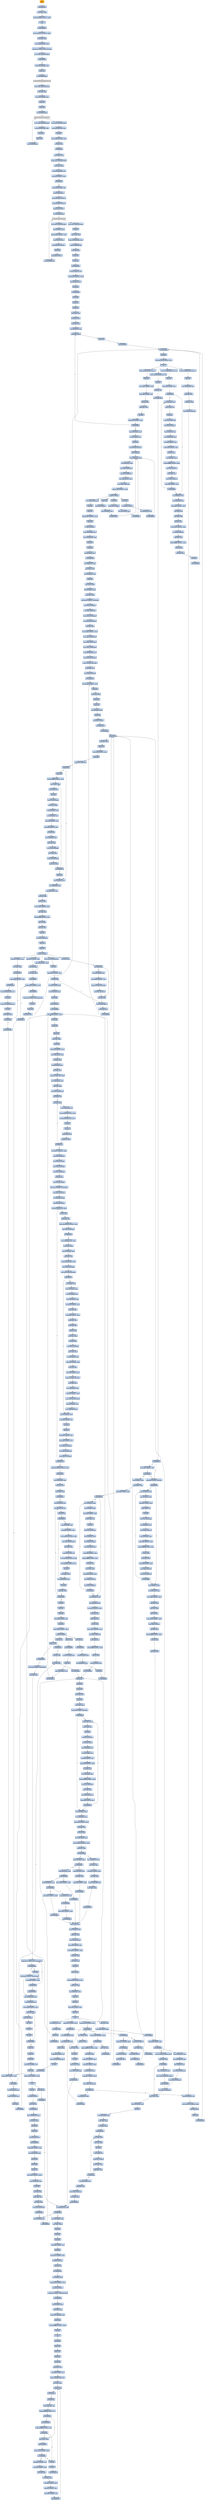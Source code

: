 digraph G {
node[shape=rectangle,style=filled,fillcolor=lightsteelblue,color=lightsteelblue]
bgcolor="transparent"
a0x00483001pusha_[label="start\npusha ",fillcolor="orange",color="lightgrey"];
a0x00483002call_0x00483579[label="0x00483002\ncall 0x00483579"];
a0x00483579movl_esp__ebp[label="0x00483579\nmovl (%esp), %ebp"];
a0x0048357csubl_0x442983UINT32_ebp[label="0x0048357c\nsubl $0x442983<UINT32>, %ebp"];
a0x00483582ret[label="0x00483582\nret"];
a0x00483007jmp_0x00483055[label="0x00483007\njmp 0x00483055"];
a0x00483055movl_0x44297cUINT32_ebx[label="0x00483055\nmovl $0x44297c<UINT32>, %ebx"];
a0x0048305aaddl_ebp_ebx[label="0x0048305a\naddl %ebp, %ebx"];
a0x0048305csubl_0x4429adebp__ebx[label="0x0048305c\nsubl 0x4429ad(%ebp), %ebx"];
a0x00483062cmpl_0x0UINT8_0x4437e0ebp_[label="0x00483062\ncmpl $0x0<UINT8>, 0x4437e0(%ebp)"];
a0x00483069movl_ebx_0x4437e0ebp_[label="0x00483069\nmovl %ebx, 0x4437e0(%ebp)"];
a0x0048306fjne_0x004834dd[label="0x0048306f\njne 0x004834dd"];
a0x00483075leal_0x4437e8ebp__eax[label="0x00483075\nleal 0x4437e8(%ebp), %eax"];
a0x0048307bpushl_eax[label="0x0048307b\npushl %eax"];
a0x0048307ccall_0x4438f4ebp_[label="0x0048307c\ncall 0x4438f4(%ebp)"];
GetModuleHandleA_kernel32_dll[label="GetModuleHandleA@kernel32.dll",fillcolor="lightgrey",color="lightgrey"];
a0x00483082movl_eax_0x4437e4ebp_[label="0x00483082\nmovl %eax, 0x4437e4(%ebp)"];
a0x00483088movl_eax_edi[label="0x00483088\nmovl %eax, %edi"];
a0x0048308aleal_0x4437f5ebp__ebx[label="0x0048308a\nleal 0x4437f5(%ebp), %ebx"];
a0x00483090pushl_ebx[label="0x00483090\npushl %ebx"];
a0x00483091pushl_eax[label="0x00483091\npushl %eax"];
a0x00483092call_0x4438f0ebp_[label="0x00483092\ncall 0x4438f0(%ebp)"];
GetProcAddress_kernel32_dll[label="GetProcAddress@kernel32.dll",fillcolor="lightgrey",color="lightgrey"];
a0x00483098movl_eax_0x4429b9ebp_[label="0x00483098\nmovl %eax, 0x4429b9(%ebp)"];
a0x0048309eleal_0x443802ebp__ebx[label="0x0048309e\nleal 0x443802(%ebp), %ebx"];
a0x004830a4pushl_ebx[label="0x004830a4\npushl %ebx"];
a0x004830a5pushl_edi[label="0x004830a5\npushl %edi"];
a0x004830a6call_0x4438f0ebp_[label="0x004830a6\ncall 0x4438f0(%ebp)"];
a0x004830acmovl_eax_0x4429bdebp_[label="0x004830ac\nmovl %eax, 0x4429bd(%ebp)"];
a0x004830b2leal_0x442b4aebp__eax[label="0x004830b2\nleal 0x442b4a(%ebp), %eax"];
a0x004830b8jmp_eax[label="0x004830b8\njmp %eax"];
a0x004831cemovl_0x442a42ebp__ebx[label="0x004831ce\nmovl 0x442a42(%ebp), %ebx"];
a0x004831d4orl_ebx_ebx[label="0x004831d4\norl %ebx, %ebx"];
a0x004831d6je_0x004831e2[label="0x004831d6\nje 0x004831e2"];
a0x004831d8movl_ebx__eax[label="0x004831d8\nmovl (%ebx), %eax"];
a0x004831daxchgl_eax_0x442a46ebp_[label="0x004831da\nxchgl %eax, 0x442a46(%ebp)"];
a0x004831e0movl_eax_ebx_[label="0x004831e0\nmovl %eax, (%ebx)"];
a0x004831e2leal_0x442a5aebp__esi[label="0x004831e2\nleal 0x442a5a(%ebp), %esi"];
a0x004831e8cmpl_0x0UINT8_esi_[label="0x004831e8\ncmpl $0x0<UINT8>, (%esi)"];
a0x004831ebje_0x00483310[label="0x004831eb\nje 0x00483310"];
a0x004831f1leal_0x442a5aebp__esi[label="0x004831f1\nleal 0x442a5a(%ebp), %esi"];
a0x004831f7pushl_0x4UINT8[label="0x004831f7\npushl $0x4<UINT8>"];
a0x004831f9pushl_0x1000UINT32[label="0x004831f9\npushl $0x1000<UINT32>"];
a0x004831fepushl_0x1800UINT32[label="0x004831fe\npushl $0x1800<UINT32>"];
a0x00483203pushl_0x0UINT8[label="0x00483203\npushl $0x0<UINT8>"];
a0x00483205call_0x4429b9ebp_[label="0x00483205\ncall 0x4429b9(%ebp)"];
VirtualAlloc_kernel32_dll[label="VirtualAlloc@kernel32.dll",fillcolor="lightgrey",color="lightgrey"];
a0x0048320bmovl_eax_0x4429b5ebp_[label="0x0048320b\nmovl %eax, 0x4429b5(%ebp)"];
a0x00483211movl_0x4esi__eax[label="0x00483211\nmovl 0x4(%esi), %eax"];
a0x00483214addl_0x10eUINT32_eax[label="0x00483214\naddl $0x10e<UINT32>, %eax"];
a0x00483219pushl_0x4UINT8[label="0x00483219\npushl $0x4<UINT8>"];
a0x0048321bpushl_0x1000UINT32[label="0x0048321b\npushl $0x1000<UINT32>"];
a0x00483220pushl_eax[label="0x00483220\npushl %eax"];
a0x00483221pushl_0x0UINT8[label="0x00483221\npushl $0x0<UINT8>"];
a0x00483223call_0x4429b9ebp_[label="0x00483223\ncall 0x4429b9(%ebp)"];
a0x00483229movl_eax_0x4429b1ebp_[label="0x00483229\nmovl %eax, 0x4429b1(%ebp)"];
a0x0048322fpushl_esi[label="0x0048322f\npushl %esi"];
a0x00483230movl_esi__ebx[label="0x00483230\nmovl (%esi), %ebx"];
a0x00483232addl_0x4437e0ebp__ebx[label="0x00483232\naddl 0x4437e0(%ebp), %ebx"];
a0x00483238pushl_0x4429b5ebp_[label="0x00483238\npushl 0x4429b5(%ebp)"];
a0x0048323epushl_0x4esi_[label="0x0048323e\npushl 0x4(%esi)"];
a0x00483241pushl_eax[label="0x00483241\npushl %eax"];
a0x00483242pushl_ebx[label="0x00483242\npushl %ebx"];
a0x00483243call_0x00483583[label="0x00483243\ncall 0x00483583"];
a0x00483583movl_0x10esp__eax[label="0x00483583\nmovl 0x10(%esp), %eax"];
a0x00483587subl_0x354UINT32_esp[label="0x00483587\nsubl $0x354<UINT32>, %esp"];
a0x0048358dleal_0x4esp__ecx[label="0x0048358d\nleal 0x4(%esp), %ecx"];
a0x00483591pushl_eax[label="0x00483591\npushl %eax"];
a0x00483592call_0x0048393f[label="0x00483592\ncall 0x0048393f"];
a0x0048393fpushl_ebx[label="0x0048393f\npushl %ebx"];
a0x00483940pushl_esi[label="0x00483940\npushl %esi"];
a0x00483941pushl_edi[label="0x00483941\npushl %edi"];
a0x00483942movl_ecx_edi[label="0x00483942\nmovl %ecx, %edi"];
a0x00483944xorl_edx_edx[label="0x00483944\nxorl %edx, %edx"];
a0x00483946xorl_eax_eax[label="0x00483946\nxorl %eax, %eax"];
a0x00483948leal_0x268edi__esi[label="0x00483948\nleal 0x268(%edi), %esi"];
a0x0048394emovl_edx_esi_[label="0x0048394e\nmovl %edx, (%esi)"];
a0x00483950pushl_esi[label="0x00483950\npushl %esi"];
a0x00483951call_0x00483bb4[label="0x00483951\ncall 0x00483bb4"];
a0x00483bb4call_0x00483bba[label="0x00483bb4\ncall 0x00483bba"];
a0x00483bbapopl_esi[label="0x00483bba\npopl %esi"];
a0x00483bbbsubl_0x443535UINT32_esi[label="0x00483bbb\nsubl $0x443535<UINT32>, %esi"];
a0x00483bc1ret[label="0x00483bc1\nret"];
a0x00483956movb_0x442fa1eaxesi__cl[label="0x00483956\nmovb 0x442fa1(%eax,%esi), %cl"];
a0x0048395dpopl_esi[label="0x0048395d\npopl %esi"];
a0x0048395emovl_0x1UINT32_ebx[label="0x0048395e\nmovl $0x1<UINT32>, %ebx"];
a0x00483963addl_0x4UINT8_esi[label="0x00483963\naddl $0x4<UINT8>, %esi"];
a0x00483966shll_cl_ebx[label="0x00483966\nshll %cl, %ebx"];
a0x00483968addl_ebx_edx[label="0x00483968\naddl %ebx, %edx"];
a0x0048396aincl_eax[label="0x0048396a\nincl %eax"];
a0x0048396bcmpl_0x3aUINT8_eax[label="0x0048396b\ncmpl $0x3a<UINT8>, %eax"];
a0x0048396ejb_0x0048394e[label="0x0048396e\njb 0x0048394e"];
a0x00483970movl_0x10esp__eax[label="0x00483970\nmovl 0x10(%esp), %eax"];
a0x00483974leal_0x10edi__ecx[label="0x00483974\nleal 0x10(%edi), %ecx"];
a0x00483977pushl_eax[label="0x00483977\npushl %eax"];
a0x00483978pushl_0x2d1UINT32[label="0x00483978\npushl $0x2d1<UINT32>"];
a0x0048397dcall_0x004836ca[label="0x0048397d\ncall 0x004836ca"];
a0x004836camovl_0x4esp__eax[label="0x004836ca\nmovl 0x4(%esp), %eax"];
a0x004836cemovl_0x8esp__edx[label="0x004836ce\nmovl 0x8(%esp), %edx"];
a0x004836d2movl_eax_0x84ecx_[label="0x004836d2\nmovl %eax, 0x84(%ecx)"];
a0x004836d8movl_edx_0x88ecx_[label="0x004836d8\nmovl %edx, 0x88(%ecx)"];
a0x004836deleal_edxeax4__eax[label="0x004836de\nleal (%edx,%eax,4), %eax"];
a0x004836e1movl_eax_0x8cecx_[label="0x004836e1\nmovl %eax, 0x8c(%ecx)"];
a0x004836e7addl_0x100UINT32_eax[label="0x004836e7\naddl $0x100<UINT32>, %eax"];
a0x004836ecret_0x8UINT16[label="0x004836ec\nret $0x8<UINT16>"];
a0x00483982pushl_eax[label="0x00483982\npushl %eax"];
a0x00483983pushl_0x1cUINT8[label="0x00483983\npushl $0x1c<UINT8>"];
a0x00483985leal_0xa0edi__ecx[label="0x00483985\nleal 0xa0(%edi), %ecx"];
a0x0048398bcall_0x004836ca[label="0x0048398b\ncall 0x004836ca"];
a0x00483990pushl_eax[label="0x00483990\npushl %eax"];
a0x00483991pushl_0x8UINT8[label="0x00483991\npushl $0x8<UINT8>"];
a0x00483993leal_0x130edi__ecx[label="0x00483993\nleal 0x130(%edi), %ecx"];
a0x00483999call_0x004836ca[label="0x00483999\ncall 0x004836ca"];
a0x0048399epushl_eax[label="0x0048399e\npushl %eax"];
a0x0048399fpushl_0x13UINT8[label="0x0048399f\npushl $0x13<UINT8>"];
a0x004839a1leal_0x1c0edi__ecx[label="0x004839a1\nleal 0x1c0(%edi), %ecx"];
a0x004839a7call_0x004836ca[label="0x004839a7\ncall 0x004836ca"];
a0x004839acmovl_eax_0x260edi_[label="0x004839ac\nmovl %eax, 0x260(%edi)"];
a0x004839b2popl_edi[label="0x004839b2\npopl %edi"];
a0x004839b3popl_esi[label="0x004839b3\npopl %esi"];
a0x004839b4addl_0x2f5UINT32_eax[label="0x004839b4\naddl $0x2f5<UINT32>, %eax"];
a0x004839b9popl_ebx[label="0x004839b9\npopl %ebx"];
a0x004839baret_0x4UINT16[label="0x004839ba\nret $0x4<UINT16>"];
a0x00483597movl_0x35cesp__ecx[label="0x00483597\nmovl 0x35c(%esp), %ecx"];
a0x0048359emovl_0x358esp__edx[label="0x0048359e\nmovl 0x358(%esp), %edx"];
a0x004835a5pushl_ecx[label="0x004835a5\npushl %ecx"];
a0x004835a6pushl_edx[label="0x004835a6\npushl %edx"];
a0x004835a7leal_0xcesp__ecx[label="0x004835a7\nleal 0xc(%esp), %ecx"];
a0x004835abcall_0x004839bd[label="0x004835ab\ncall 0x004839bd"];
a0x004839bdmovl_0x8esp__eax[label="0x004839bd\nmovl 0x8(%esp), %eax"];
a0x004839c1movl_ecx_edx[label="0x004839c1\nmovl %ecx, %edx"];
a0x004839c3movl_0x4esp__ecx[label="0x004839c3\nmovl 0x4(%esp), %ecx"];
a0x004839c7pushl_edi[label="0x004839c7\npushl %edi"];
a0x004839c8movl_eax_edx_[label="0x004839c8\nmovl %eax, (%edx)"];
a0x004839caleal_0x4edx__eax[label="0x004839ca\nleal 0x4(%edx), %eax"];
a0x004839cdmovl_ecx_eax_[label="0x004839cd\nmovl %ecx, (%eax)"];
a0x004839cfmovl_0x20UINT32_0x4eax_[label="0x004839cf\nmovl $0x20<UINT32>, 0x4(%eax)"];
a0x004839d6movl_eax_0x10edx_[label="0x004839d6\nmovl %eax, 0x10(%edx)"];
a0x004839d9movl_eax_0xa0edx_[label="0x004839d9\nmovl %eax, 0xa0(%edx)"];
a0x004839dfmovl_eax_0x130edx_[label="0x004839df\nmovl %eax, 0x130(%edx)"];
a0x004839e5movl_eax_0x1c0edx_[label="0x004839e5\nmovl %eax, 0x1c0(%edx)"];
a0x004839ebxorl_eax_eax[label="0x004839eb\nxorl %eax, %eax"];
a0x004839edmovl_0xbdUINT32_ecx[label="0x004839ed\nmovl $0xbd<UINT32>, %ecx"];
a0x004839f2movl_eax_0x250edx_[label="0x004839f2\nmovl %eax, 0x250(%edx)"];
a0x004839f8movl_eax_0x254edx_[label="0x004839f8\nmovl %eax, 0x254(%edx)"];
a0x004839femovl_eax_0x258edx_[label="0x004839fe\nmovl %eax, 0x258(%edx)"];
a0x00483a04movl_0x260edx__edi[label="0x00483a04\nmovl 0x260(%edx), %edi"];
a0x00483a0amovl_eax_0x25cedx_[label="0x00483a0a\nmovl %eax, 0x25c(%edx)"];
a0x00483a10repz_stosl_eax_es_edi_[label="0x00483a10\nrepz stosl %eax, %es:(%edi)"];
a0x00483a12movl_edx_ecx[label="0x00483a12\nmovl %edx, %ecx"];
a0x00483a14stosb_al_es_edi_[label="0x00483a14\nstosb %al, %es:(%edi)"];
a0x00483a15call_0x00483a1e[label="0x00483a15\ncall 0x00483a1e"];
a0x00483a1esubl_0x30cUINT32_esp[label="0x00483a1e\nsubl $0x30c<UINT32>, %esp"];
a0x00483a24pushl_ebx[label="0x00483a24\npushl %ebx"];
a0x00483a25movl_ecx_ebx[label="0x00483a25\nmovl %ecx, %ebx"];
a0x00483a27pushl_ebp[label="0x00483a27\npushl %ebp"];
a0x00483a28pushl_esi[label="0x00483a28\npushl %esi"];
a0x00483a29leal_0x4ebx__ebp[label="0x00483a29\nleal 0x4(%ebx), %ebp"];
a0x00483a2cpushl_edi[label="0x00483a2c\npushl %edi"];
a0x00483a2dpushl_0x1UINT8[label="0x00483a2d\npushl $0x1<UINT8>"];
a0x00483a2fmovl_ebp_ecx[label="0x00483a2f\nmovl %ebp, %ecx"];
a0x00483a31call_0x0048365f[label="0x00483a31\ncall 0x0048365f"];
a0x0048365fpushl_ecx[label="0x0048365f\npushl %ecx"];
a0x00483660movl_ecx_edx[label="0x00483660\nmovl %ecx, %edx"];
a0x00483662pushl_esi[label="0x00483662\npushl %esi"];
a0x00483663movl_0x8UINT32_ecx[label="0x00483663\nmovl $0x8<UINT32>, %ecx"];
a0x00483668pushl_edi[label="0x00483668\npushl %edi"];
a0x00483669cmpl_ecx_0x4edx_[label="0x00483669\ncmpl %ecx, 0x4(%edx)"];
a0x0048366cjb_0x004836a3[label="0x0048366c\njb 0x004836a3"];
a0x0048366epushl_ebx[label="0x0048366e\npushl %ebx"];
a0x0048366fmovl_0xfffffff8UINT32_esi[label="0x0048366f\nmovl $0xfffffff8<UINT32>, %esi"];
a0x00483674movl_edx__eax[label="0x00483674\nmovl (%edx), %eax"];
a0x00483676movb_eax__bl[label="0x00483676\nmovb (%eax), %bl"];
a0x00483678incl_eax[label="0x00483678\nincl %eax"];
a0x00483679movb_bl_0xcesp_[label="0x00483679\nmovb %bl, 0xc(%esp)"];
a0x0048367dmovl_eax_edx_[label="0x0048367d\nmovl %eax, (%edx)"];
a0x0048367fmovl_0x8edx__eax[label="0x0048367f\nmovl 0x8(%edx), %eax"];
a0x00483682movl_0xcesp__edi[label="0x00483682\nmovl 0xc(%esp), %edi"];
a0x00483686shll_0x8UINT8_eax[label="0x00483686\nshll $0x8<UINT8>, %eax"];
a0x00483689andl_0xffUINT32_edi[label="0x00483689\nandl $0xff<UINT32>, %edi"];
a0x0048368forl_edi_eax[label="0x0048368f\norl %edi, %eax"];
a0x00483691movl_0x4edx__edi[label="0x00483691\nmovl 0x4(%edx), %edi"];
a0x00483694addl_esi_edi[label="0x00483694\naddl %esi, %edi"];
a0x00483696movl_eax_0x8edx_[label="0x00483696\nmovl %eax, 0x8(%edx)"];
a0x00483699movl_edi_eax[label="0x00483699\nmovl %edi, %eax"];
a0x0048369bmovl_edi_0x4edx_[label="0x0048369b\nmovl %edi, 0x4(%edx)"];
a0x0048369ecmpl_ecx_eax[label="0x0048369e\ncmpl %ecx, %eax"];
a0x004836a0jae_0x00483674[label="0x004836a0\njae 0x00483674"];
a0x004836a2popl_ebx[label="0x004836a2\npopl %ebx"];
a0x004836a3movl_0x4edx__esi[label="0x004836a3\nmovl 0x4(%edx), %esi"];
a0x004836a6movl_0x8edx__eax[label="0x004836a6\nmovl 0x8(%edx), %eax"];
a0x004836a9movl_0x10esp__edi[label="0x004836a9\nmovl 0x10(%esp), %edi"];
a0x004836adsubl_esi_ecx[label="0x004836ad\nsubl %esi, %ecx"];
a0x004836afshrl_cl_eax[label="0x004836af\nshrl %cl, %eax"];
a0x004836b1movl_0x18UINT32_ecx[label="0x004836b1\nmovl $0x18<UINT32>, %ecx"];
a0x004836b6subl_edi_ecx[label="0x004836b6\nsubl %edi, %ecx"];
a0x004836b8andl_0xffffffUINT32_eax[label="0x004836b8\nandl $0xffffff<UINT32>, %eax"];
a0x004836bdshrl_cl_eax[label="0x004836bd\nshrl %cl, %eax"];
a0x004836bfaddl_edi_esi[label="0x004836bf\naddl %edi, %esi"];
a0x004836c1popl_edi[label="0x004836c1\npopl %edi"];
a0x004836c2movl_esi_0x4edx_[label="0x004836c2\nmovl %esi, 0x4(%edx)"];
a0x004836c5popl_esi[label="0x004836c5\npopl %esi"];
a0x004836c6popl_ecx[label="0x004836c6\npopl %ecx"];
a0x004836c7ret_0x4UINT16[label="0x004836c7\nret $0x4<UINT16>"];
a0x00483a36testl_eax_eax[label="0x00483a36\ntestl %eax, %eax"];
a0x00483a38jne_0x00483a48[label="0x00483a38\njne 0x00483a48"];
a0x00483a3amovl_0x260ebx__edi[label="0x00483a3a\nmovl 0x260(%ebx), %edi"];
a0x00483a40movl_0xbdUINT32_ecx[label="0x00483a40\nmovl $0xbd<UINT32>, %ecx"];
a0x00483a45repz_stosl_eax_es_edi_[label="0x00483a45\nrepz stosl %eax, %es:(%edi)"];
a0x00483a47stosb_al_es_edi_[label="0x00483a47\nstosb %al, %es:(%edi)"];
a0x00483a48xorl_esi_esi[label="0x00483a48\nxorl %esi, %esi"];
a0x00483a4apushl_0x4UINT8[label="0x00483a4a\npushl $0x4<UINT8>"];
a0x00483a4cmovl_ebp_ecx[label="0x00483a4c\nmovl %ebp, %ecx"];
a0x00483a4ecall_0x0048365f[label="0x00483a4e\ncall 0x0048365f"];
a0x00483a53movb_al_0x10espesi_[label="0x00483a53\nmovb %al, 0x10(%esp,%esi)"];
a0x00483a57incl_esi[label="0x00483a57\nincl %esi"];
a0x00483a58cmpl_0x13UINT8_esi[label="0x00483a58\ncmpl $0x13<UINT8>, %esi"];
a0x00483a5bjb_0x00483a4a[label="0x00483a5b\njb 0x00483a4a"];
a0x00483a5dleal_0x1c0ebx__edi[label="0x00483a5d\nleal 0x1c0(%ebx), %edi"];
a0x00483a63leal_0x10esp__eax[label="0x00483a63\nleal 0x10(%esp), %eax"];
a0x00483a67pushl_eax[label="0x00483a67\npushl %eax"];
a0x00483a68movl_edi_ecx[label="0x00483a68\nmovl %edi, %ecx"];
a0x00483a6acall_0x004836ef[label="0x00483a6a\ncall 0x004836ef"];
a0x004836efsubl_0x98UINT32_esp[label="0x004836ef\nsubl $0x98<UINT32>, %esp"];
a0x004836f5pushl_ebx[label="0x004836f5\npushl %ebx"];
a0x004836f6pushl_ebp[label="0x004836f6\npushl %ebp"];
a0x004836f7pushl_esi[label="0x004836f7\npushl %esi"];
a0x004836f8movl_ecx_edx[label="0x004836f8\nmovl %ecx, %edx"];
a0x004836fapushl_edi[label="0x004836fa\npushl %edi"];
a0x004836fbmovl_0xfUINT32_ecx[label="0x004836fb\nmovl $0xf<UINT32>, %ecx"];
a0x00483700movl_0x84edx__ebp[label="0x00483700\nmovl 0x84(%edx), %ebp"];
a0x00483706xorl_eax_eax[label="0x00483706\nxorl %eax, %eax"];
a0x00483708leal_0x2cesp__edi[label="0x00483708\nleal 0x2c(%esp), %edi"];
a0x0048370cxorl_esi_esi[label="0x0048370c\nxorl %esi, %esi"];
a0x0048370erepz_stosl_eax_es_edi_[label="0x0048370e\nrepz stosl %eax, %es:(%edi)"];
a0x00483710movl_0xacesp__edi[label="0x00483710\nmovl 0xac(%esp), %edi"];
a0x00483717cmpl_esi_ebp[label="0x00483717\ncmpl %esi, %ebp"];
a0x00483719movl_edx_0x20esp_[label="0x00483719\nmovl %edx, 0x20(%esp)"];
a0x0048371djbe_0x00483734[label="0x0048371d\njbe 0x00483734"];
a0x0048371fxorl_ecx_ecx[label="0x0048371f\nxorl %ecx, %ecx"];
a0x00483721movb_eaxedi__cl[label="0x00483721\nmovb (%eax,%edi), %cl"];
a0x00483724movl_0x28especx4__ebx[label="0x00483724\nmovl 0x28(%esp,%ecx,4), %ebx"];
a0x00483728leal_0x28especx4__ecx[label="0x00483728\nleal 0x28(%esp,%ecx,4), %ecx"];
a0x0048372cincl_ebx[label="0x0048372c\nincl %ebx"];
a0x0048372dincl_eax[label="0x0048372d\nincl %eax"];
a0x0048372ecmpl_ebp_eax[label="0x0048372e\ncmpl %ebp, %eax"];
a0x00483730movl_ebx_ecx_[label="0x00483730\nmovl %ebx, (%ecx)"];
a0x00483732jb_0x0048371f[label="0x00483732\njb 0x0048371f"];
a0x00483734movl_0x17UINT32_ecx[label="0x00483734\nmovl $0x17<UINT32>, %ecx"];
a0x00483739movl_esi_0x28esp_[label="0x00483739\nmovl %esi, 0x28(%esp)"];
a0x0048373dmovl_esi_0x4edx_[label="0x0048373d\nmovl %esi, 0x4(%edx)"];
a0x00483740movl_esi_0x44edx_[label="0x00483740\nmovl %esi, 0x44(%edx)"];
a0x00483743movl_esi_0x68esp_[label="0x00483743\nmovl %esi, 0x68(%esp)"];
a0x00483747xorl_edi_edi[label="0x00483747\nxorl %edi, %edi"];
a0x00483749movl_esi_0x1cesp_[label="0x00483749\nmovl %esi, 0x1c(%esp)"];
a0x0048374dmovl_0x1UINT32_0x10esp_[label="0x0048374d\nmovl $0x1<UINT32>, 0x10(%esp)"];
a0x00483755movl_ecx_0x18esp_[label="0x00483755\nmovl %ecx, 0x18(%esp)"];
a0x00483759leal_0x8edx__ebp[label="0x00483759\nleal 0x8(%edx), %ebp"];
a0x0048375cmovl_esi_0x14esp_[label="0x0048375c\nmovl %esi, 0x14(%esp)"];
a0x00483760movl_0x2cespesi__eax[label="0x00483760\nmovl 0x2c(%esp,%esi), %eax"];
a0x00483764shll_cl_eax[label="0x00483764\nshll %cl, %eax"];
a0x00483766addl_eax_edi[label="0x00483766\naddl %eax, %edi"];
a0x00483768cmpl_0x1000000UINT32_edi[label="0x00483768\ncmpl $0x1000000<UINT32>, %edi"];
a0x0048376emovl_edi_0x24esp_[label="0x0048376e\nmovl %edi, 0x24(%esp)"];
a0x00483772ja_0x00483806[label="0x00483772\nja 0x00483806"];
a0x00483778movl_0x28espesi__eax[label="0x00483778\nmovl 0x28(%esp,%esi), %eax"];
a0x0048377cmovl_edi_ebp_[label="0x0048377c\nmovl %edi, (%ebp)"];
a0x0048377fmovl_0x3cebp__ebx[label="0x0048377f\nmovl 0x3c(%ebp), %ebx"];
a0x00483782addl_ebx_eax[label="0x00483782\naddl %ebx, %eax"];
a0x00483784cmpl_0x10UINT8_ecx[label="0x00483784\ncmpl $0x10<UINT8>, %ecx"];
a0x00483787movl_eax_0x40ebp_[label="0x00483787\nmovl %eax, 0x40(%ebp)"];
a0x0048378amovl_eax_0x6cespesi_[label="0x0048378a\nmovl %eax, 0x6c(%esp,%esi)"];
a0x0048378ejl_0x004837dd[label="0x0048378e\njl 0x004837dd"];
a0x00483790movl_ebp__esi[label="0x00483790\nmovl (%ebp), %esi"];
a0x00483793movl_0x10esp__eax[label="0x00483793\nmovl 0x10(%esp), %eax"];
a0x00483797movl_0x1cesp__ebx[label="0x00483797\nmovl 0x1c(%esp), %ebx"];
a0x0048379bmovl_0x8cedx__edi[label="0x0048379b\nmovl 0x8c(%edx), %edi"];
a0x004837a1shrl_0x10UINT8_esi[label="0x004837a1\nshrl $0x10<UINT8>, %esi"];
a0x004837a4movl_esi_ecx[label="0x004837a4\nmovl %esi, %ecx"];
a0x004837a6andl_0xffUINT32_eax[label="0x004837a6\nandl $0xff<UINT32>, %eax"];
a0x004837absubl_ebx_ecx[label="0x004837ab\nsubl %ebx, %ecx"];
a0x004837adaddl_ebx_edi[label="0x004837ad\naddl %ebx, %edi"];
a0x004837afmovb_al_bl[label="0x004837af\nmovb %al, %bl"];
a0x004837b1movl_ecx_edx[label="0x004837b1\nmovl %ecx, %edx"];
a0x004837b3movb_bl_bh[label="0x004837b3\nmovb %bl, %bh"];
a0x004837b5movl_esi_0x1cesp_[label="0x004837b5\nmovl %esi, 0x1c(%esp)"];
a0x004837b9movl_ebx_eax[label="0x004837b9\nmovl %ebx, %eax"];
a0x004837bbmovl_0x14esp__esi[label="0x004837bb\nmovl 0x14(%esp), %esi"];
a0x004837bfshll_0x10UINT8_eax[label="0x004837bf\nshll $0x10<UINT8>, %eax"];
a0x004837c2movw_bx_ax[label="0x004837c2\nmovw %bx, %ax"];
a0x004837c5shrl_0x2UINT8_ecx[label="0x004837c5\nshrl $0x2<UINT8>, %ecx"];
a0x004837c8repz_stosl_eax_es_edi_[label="0x004837c8\nrepz stosl %eax, %es:(%edi)"];
a0x004837camovl_edx_ecx[label="0x004837ca\nmovl %edx, %ecx"];
a0x004837ccmovl_0x20esp__edx[label="0x004837cc\nmovl 0x20(%esp), %edx"];
a0x004837d0andl_0x3UINT8_ecx[label="0x004837d0\nandl $0x3<UINT8>, %ecx"];
a0x004837d3repz_stosb_al_es_edi_[label="0x004837d3\nrepz stosb %al, %es:(%edi)"];
a0x004837d5movl_0x24esp__edi[label="0x004837d5\nmovl 0x24(%esp), %edi"];
a0x004837d9movl_0x18esp__ecx[label="0x004837d9\nmovl 0x18(%esp), %ecx"];
a0x004837ddmovl_0x10esp__eax[label="0x004837dd\nmovl 0x10(%esp), %eax"];
a0x004837e1addl_0x4UINT8_esi[label="0x004837e1\naddl $0x4<UINT8>, %esi"];
a0x004837e4incl_eax[label="0x004837e4\nincl %eax"];
a0x004837e5decl_ecx[label="0x004837e5\ndecl %ecx"];
a0x004837e6addl_0x4UINT8_ebp[label="0x004837e6\naddl $0x4<UINT8>, %ebp"];
a0x004837e9cmpl_0x9UINT8_ecx[label="0x004837e9\ncmpl $0x9<UINT8>, %ecx"];
a0x004837ecmovl_eax_0x10esp_[label="0x004837ec\nmovl %eax, 0x10(%esp)"];
a0x004837f0movl_ecx_0x18esp_[label="0x004837f0\nmovl %ecx, 0x18(%esp)"];
a0x004837f4movl_esi_0x14esp_[label="0x004837f4\nmovl %esi, 0x14(%esp)"];
a0x004837f8jge_0x00483760[label="0x004837f8\njge 0x00483760"];
a0x004837fecmpl_0x1000000UINT32_edi[label="0x004837fe\ncmpl $0x1000000<UINT32>, %edi"];
a0x00483804je_0x00483815[label="0x00483804\nje 0x00483815"];
a0x00483815movl_0x84edx__eax[label="0x00483815\nmovl 0x84(%edx), %eax"];
a0x0048381bxorl_ecx_ecx[label="0x0048381b\nxorl %ecx, %ecx"];
a0x0048381dtestl_eax_eax[label="0x0048381d\ntestl %eax, %eax"];
a0x0048381fjbe_0x0048385c[label="0x0048381f\njbe 0x0048385c"];
a0x00483821movl_0xacesp__esi[label="0x00483821\nmovl 0xac(%esp), %esi"];
a0x00483828movb_ecxesi__al[label="0x00483828\nmovb (%ecx,%esi), %al"];
a0x0048382btestb_al_al[label="0x0048382b\ntestb %al, %al"];
a0x0048382dje_0x00483851[label="0x0048382d\nje 0x00483851"];
a0x0048382fmovl_0x88edx__edi[label="0x0048382f\nmovl 0x88(%edx), %edi"];
a0x00483835andl_0xffUINT32_eax[label="0x00483835\nandl $0xff<UINT32>, %eax"];
a0x0048383amovl_0x68espeax4__eax[label="0x0048383a\nmovl 0x68(%esp,%eax,4), %eax"];
a0x0048383emovl_ecx_edieax4_[label="0x0048383e\nmovl %ecx, (%edi,%eax,4)"];
a0x00483841xorl_eax_eax[label="0x00483841\nxorl %eax, %eax"];
a0x00483843movb_ecxesi__al[label="0x00483843\nmovb (%ecx,%esi), %al"];
a0x00483846movl_0x68espeax4__edi[label="0x00483846\nmovl 0x68(%esp,%eax,4), %edi"];
a0x0048384aleal_0x68espeax4__eax[label="0x0048384a\nleal 0x68(%esp,%eax,4), %eax"];
a0x0048384eincl_edi[label="0x0048384e\nincl %edi"];
a0x0048384fmovl_edi_eax_[label="0x0048384f\nmovl %edi, (%eax)"];
a0x00483851movl_0x84edx__eax[label="0x00483851\nmovl 0x84(%edx), %eax"];
a0x00483857incl_ecx[label="0x00483857\nincl %ecx"];
a0x00483858cmpl_eax_ecx[label="0x00483858\ncmpl %eax, %ecx"];
a0x0048385ajb_0x00483828[label="0x0048385a\njb 0x00483828"];
a0x0048385cpopl_edi[label="0x0048385c\npopl %edi"];
a0x0048385dpopl_esi[label="0x0048385d\npopl %esi"];
a0x0048385epopl_ebp[label="0x0048385e\npopl %ebp"];
a0x0048385fmovb_0x1UINT8_al[label="0x0048385f\nmovb $0x1<UINT8>, %al"];
a0x00483861popl_ebx[label="0x00483861\npopl %ebx"];
a0x00483862addl_0x98UINT32_esp[label="0x00483862\naddl $0x98<UINT32>, %esp"];
a0x00483868ret_0x4UINT16[label="0x00483868\nret $0x4<UINT16>"];
a0x00483a6ftestb_al_al[label="0x00483a6f\ntestb %al, %al"];
a0x00483a71jne_0x00483a7e[label="0x00483a71\njne 0x00483a7e"];
a0x00483a7exorl_esi_esi[label="0x00483a7e\nxorl %esi, %esi"];
a0x00483a80movl_edi_ecx[label="0x00483a80\nmovl %edi, %ecx"];
a0x00483a82call_0x0048386b[label="0x00483a82\ncall 0x0048386b"];
a0x0048386bpushl_ecx[label="0x0048386b\npushl %ecx"];
a0x0048386cpushl_ebx[label="0x0048386c\npushl %ebx"];
a0x0048386dpushl_esi[label="0x0048386d\npushl %esi"];
a0x0048386emovl_ecx_esi[label="0x0048386e\nmovl %ecx, %esi"];
a0x00483870pushl_edi[label="0x00483870\npushl %edi"];
a0x00483871movl_esi__eax[label="0x00483871\nmovl (%esi), %eax"];
a0x00483873cmpl_0x8UINT8_0x4eax_[label="0x00483873\ncmpl $0x8<UINT8>, 0x4(%eax)"];
a0x00483877jb_0x004838a9[label="0x00483877\njb 0x004838a9"];
a0x004838a9movl_0x4eax__edx[label="0x004838a9\nmovl 0x4(%eax), %edx"];
a0x004838acmovl_0x8eax__eax[label="0x004838ac\nmovl 0x8(%eax), %eax"];
a0x004838afmovl_0x8UINT32_ecx[label="0x004838af\nmovl $0x8<UINT32>, %ecx"];
a0x004838b4subl_edx_ecx[label="0x004838b4\nsubl %edx, %ecx"];
a0x004838b6shrl_cl_eax[label="0x004838b6\nshrl %cl, %eax"];
a0x004838b8movl_0x24esi__ecx[label="0x004838b8\nmovl 0x24(%esi), %ecx"];
a0x004838bbandl_0xfffe00UINT32_eax[label="0x004838bb\nandl $0xfffe00<UINT32>, %eax"];
a0x004838c0cmpl_ecx_eax[label="0x004838c0\ncmpl %ecx, %eax"];
a0x004838c2jae_0x004838d8[label="0x004838c2\njae 0x004838d8"];
a0x004838c4movl_0x8cesi__edx[label="0x004838c4\nmovl 0x8c(%esi), %edx"];
a0x004838camovl_eax_ecx[label="0x004838ca\nmovl %eax, %ecx"];
a0x004838ccshrl_0x10UINT8_ecx[label="0x004838cc\nshrl $0x10<UINT8>, %ecx"];
a0x004838cfxorl_ebx_ebx[label="0x004838cf\nxorl %ebx, %ebx"];
a0x004838d1movb_ecxedx__bl[label="0x004838d1\nmovb (%ecx,%edx), %bl"];
a0x004838d4movl_ebx_edx[label="0x004838d4\nmovl %ebx, %edx"];
a0x004838d6jmp_0x00483913[label="0x004838d6\njmp 0x00483913"];
a0x00483913movl_esi__ecx[label="0x00483913\nmovl (%esi), %ecx"];
a0x00483915movl_0x4ecx__edi[label="0x00483915\nmovl 0x4(%ecx), %edi"];
a0x00483918addl_edx_edi[label="0x00483918\naddl %edx, %edi"];
a0x0048391amovl_edi_0x4ecx_[label="0x0048391a\nmovl %edi, 0x4(%ecx)"];
a0x0048391dmovl_esiedx4__ebx[label="0x0048391d\nmovl (%esi,%edx,4), %ebx"];
a0x00483920movl_0x18UINT32_ecx[label="0x00483920\nmovl $0x18<UINT32>, %ecx"];
a0x00483925subl_ebx_eax[label="0x00483925\nsubl %ebx, %eax"];
a0x00483927subl_edx_ecx[label="0x00483927\nsubl %edx, %ecx"];
a0x00483929popl_edi[label="0x00483929\npopl %edi"];
a0x0048392ashrl_cl_eax[label="0x0048392a\nshrl %cl, %eax"];
a0x0048392cmovl_0x44esiedx4__ecx[label="0x0048392c\nmovl 0x44(%esi,%edx,4), %ecx"];
a0x00483930addl_ecx_eax[label="0x00483930\naddl %ecx, %eax"];
a0x00483932movl_0x88esi__ecx[label="0x00483932\nmovl 0x88(%esi), %ecx"];
a0x00483938popl_esi[label="0x00483938\npopl %esi"];
a0x00483939popl_ebx[label="0x00483939\npopl %ebx"];
a0x0048393amovl_ecxeax4__eax[label="0x0048393a\nmovl (%ecx,%eax,4), %eax"];
a0x0048393dpopl_ecx[label="0x0048393d\npopl %ecx"];
a0x0048393eret[label="0x0048393e\nret"];
a0x00483a87cmpl_0x10UINT8_eax[label="0x00483a87\ncmpl $0x10<UINT8>, %eax"];
a0x00483a8ajae_0x00483aa1[label="0x00483a8a\njae 0x00483aa1"];
a0x00483a8cmovl_0x260ebx__ecx[label="0x00483a8c\nmovl 0x260(%ebx), %ecx"];
a0x00483a92movb_ecxesi__dl[label="0x00483a92\nmovb (%ecx,%esi), %dl"];
a0x00483a95addb_al_dl[label="0x00483a95\naddb %al, %dl"];
a0x00483a97andb_0xfUINT8_dl[label="0x00483a97\nandb $0xf<UINT8>, %dl"];
a0x00483a9amovb_dl_0x24espesi_[label="0x00483a9a\nmovb %dl, 0x24(%esp,%esi)"];
a0x00483a9eincl_esi[label="0x00483a9e\nincl %esi"];
a0x00483a9fjmp_0x00483b01[label="0x00483a9f\njmp 0x00483b01"];
a0x00483b01cmpl_0x2f5UINT32_esi[label="0x00483b01\ncmpl $0x2f5<UINT32>, %esi"];
a0x00483b07jl_0x00483a80[label="0x00483b07\njl 0x00483a80"];
a0x00483879movl_eax__ecx[label="0x00483879\nmovl (%eax), %ecx"];
a0x0048387bmovb_ecx__dl[label="0x0048387b\nmovb (%ecx), %dl"];
a0x0048387dincl_ecx[label="0x0048387d\nincl %ecx"];
a0x0048387emovb_dl_0xcesp_[label="0x0048387e\nmovb %dl, 0xc(%esp)"];
a0x00483882movl_ecx_eax_[label="0x00483882\nmovl %ecx, (%eax)"];
a0x00483884movl_0x8eax__ecx[label="0x00483884\nmovl 0x8(%eax), %ecx"];
a0x00483887movl_0xcesp__edx[label="0x00483887\nmovl 0xc(%esp), %edx"];
a0x0048388bshll_0x8UINT8_ecx[label="0x0048388b\nshll $0x8<UINT8>, %ecx"];
a0x0048388eandl_0xffUINT32_edx[label="0x0048388e\nandl $0xff<UINT32>, %edx"];
a0x00483894orl_edx_ecx[label="0x00483894\norl %edx, %ecx"];
a0x00483896movl_0x4eax__edx[label="0x00483896\nmovl 0x4(%eax), %edx"];
a0x00483899addl_0xfffffff8UINT8_edx[label="0x00483899\naddl $0xfffffff8<UINT8>, %edx"];
a0x0048389cmovl_ecx_0x8eax_[label="0x0048389c\nmovl %ecx, 0x8(%eax)"];
a0x0048389fmovl_edx_ecx[label="0x0048389f\nmovl %edx, %ecx"];
a0x004838a1movl_edx_0x4eax_[label="0x004838a1\nmovl %edx, 0x4(%eax)"];
a0x004838a4cmpl_0x8UINT8_ecx[label="0x004838a4\ncmpl $0x8<UINT8>, %ecx"];
a0x004838a7jae_0x00483879[label="0x004838a7\njae 0x00483879"];
a0x00483aa1jne_0x00483acb[label="0x00483aa1\njne 0x00483acb"];
a0x00483aa3pushl_0x2UINT8[label="0x00483aa3\npushl $0x2<UINT8>"];
a0x00483aa5movl_ebp_ecx[label="0x00483aa5\nmovl %ebp, %ecx"];
a0x00483aa7call_0x0048365f[label="0x00483aa7\ncall 0x0048365f"];
a0x00483aacaddl_0x3UINT8_eax[label="0x00483aac\naddl $0x3<UINT8>, %eax"];
a0x00483aaftestl_eax_eax[label="0x00483aaf\ntestl %eax, %eax"];
a0x00483ab1jle_0x00483b01[label="0x00483ab1\njle 0x00483b01"];
a0x00483ab3cmpl_0x2f5UINT32_esi[label="0x00483ab3\ncmpl $0x2f5<UINT32>, %esi"];
a0x00483ab9jnl_0x00483b0d[label="0x00483ab9\njnl 0x00483b0d"];
a0x00483abbmovb_0x23espesi__cl[label="0x00483abb\nmovb 0x23(%esp,%esi), %cl"];
a0x00483abfdecl_eax[label="0x00483abf\ndecl %eax"];
a0x00483ac0movb_cl_0x24espesi_[label="0x00483ac0\nmovb %cl, 0x24(%esp,%esi)"];
a0x00483ac4incl_esi[label="0x00483ac4\nincl %esi"];
a0x00483ac5testl_eax_eax[label="0x00483ac5\ntestl %eax, %eax"];
a0x00483ac7jg_0x00483ab3[label="0x00483ac7\njg 0x00483ab3"];
a0x00483ac9jmp_0x00483b01[label="0x00483ac9\njmp 0x00483b01"];
a0x00483acbcmpl_0x11UINT8_eax[label="0x00483acb\ncmpl $0x11<UINT8>, %eax"];
a0x00483acejne_0x00483ade[label="0x00483ace\njne 0x00483ade"];
a0x00483ad0pushl_0x3UINT8[label="0x00483ad0\npushl $0x3<UINT8>"];
a0x00483ad2movl_ebp_ecx[label="0x00483ad2\nmovl %ebp, %ecx"];
a0x00483ad4call_0x0048365f[label="0x00483ad4\ncall 0x0048365f"];
a0x00483ad9addl_0x3UINT8_eax[label="0x00483ad9\naddl $0x3<UINT8>, %eax"];
a0x00483adcjmp_0x00483aea[label="0x00483adc\njmp 0x00483aea"];
a0x00483aeatestl_eax_eax[label="0x00483aea\ntestl %eax, %eax"];
a0x00483aecjle_0x00483b01[label="0x00483aec\njle 0x00483b01"];
a0x00483aeecmpl_0x2f5UINT32_esi[label="0x00483aee\ncmpl $0x2f5<UINT32>, %esi"];
a0x00483af4jnl_0x00483b0d[label="0x00483af4\njnl 0x00483b0d"];
a0x00483af6movb_0x0UINT8_0x24espesi_[label="0x00483af6\nmovb $0x0<UINT8>, 0x24(%esp,%esi)"];
a0x00483afbincl_esi[label="0x00483afb\nincl %esi"];
a0x00483afcdecl_eax[label="0x00483afc\ndecl %eax"];
a0x00483afdtestl_eax_eax[label="0x00483afd\ntestl %eax, %eax"];
a0x00483affjg_0x00483aee[label="0x00483aff\njg 0x00483aee"];
a0x00483adepushl_0x7UINT8[label="0x00483ade\npushl $0x7<UINT8>"];
a0x00483ae0movl_ebp_ecx[label="0x00483ae0\nmovl %ebp, %ecx"];
a0x00483ae2call_0x0048365f[label="0x00483ae2\ncall 0x0048365f"];
a0x00483ae7addl_0xbUINT8_eax[label="0x00483ae7\naddl $0xb<UINT8>, %eax"];
a0x00483b0dleal_0x24esp__edx[label="0x00483b0d\nleal 0x24(%esp), %edx"];
a0x00483b11leal_0x10ebx__ecx[label="0x00483b11\nleal 0x10(%ebx), %ecx"];
a0x00483b14pushl_edx[label="0x00483b14\npushl %edx"];
a0x00483b15call_0x004836ef[label="0x00483b15\ncall 0x004836ef"];
a0x00483b1atestb_al_al[label="0x00483b1a\ntestb %al, %al"];
a0x00483b1cjne_0x00483b29[label="0x00483b1c\njne 0x00483b29"];
a0x00483b29leal_0x2f5esp__eax[label="0x00483b29\nleal 0x2f5(%esp), %eax"];
a0x00483b30leal_0xa0ebx__ecx[label="0x00483b30\nleal 0xa0(%ebx), %ecx"];
a0x00483b36pushl_eax[label="0x00483b36\npushl %eax"];
a0x00483b37call_0x004836ef[label="0x00483b37\ncall 0x004836ef"];
a0x00483b3ctestb_al_al[label="0x00483b3c\ntestb %al, %al"];
a0x00483b3ejne_0x00483b4b[label="0x00483b3e\njne 0x00483b4b"];
a0x00483b4bleal_0x311esp__ecx[label="0x00483b4b\nleal 0x311(%esp), %ecx"];
a0x00483b52pushl_ecx[label="0x00483b52\npushl %ecx"];
a0x00483b53leal_0x130ebx__ecx[label="0x00483b53\nleal 0x130(%ebx), %ecx"];
a0x00483b59call_0x004836ef[label="0x00483b59\ncall 0x004836ef"];
a0x00483b5etestb_al_al[label="0x00483b5e\ntestb %al, %al"];
a0x00483b60jne_0x00483b6d[label="0x00483b60\njne 0x00483b6d"];
a0x00483b6dmovb_0x0UINT8_0x264ebx_[label="0x00483b6d\nmovb $0x0<UINT8>, 0x264(%ebx)"];
a0x00483b74xorl_eax_eax[label="0x00483b74\nxorl %eax, %eax"];
a0x00483b76cmpb_0x3UINT8_0x311espeax_[label="0x00483b76\ncmpb $0x3<UINT8>, 0x311(%esp,%eax)"];
a0x00483b7ejne_0x00483b88[label="0x00483b7e\njne 0x00483b88"];
a0x00483b80incl_eax[label="0x00483b80\nincl %eax"];
a0x00483b81cmpl_0x8UINT8_eax[label="0x00483b81\ncmpl $0x8<UINT8>, %eax"];
a0x00483b84jb_0x00483b76[label="0x00483b84\njb 0x00483b76"];
a0x00483b86jmp_0x00483b8f[label="0x00483b86\njmp 0x00483b8f"];
a0x00483b8fmovl_0x260ebx__eax[label="0x00483b8f\nmovl 0x260(%ebx), %eax"];
a0x00483b95leal_0x24esp__ecx[label="0x00483b95\nleal 0x24(%esp), %ecx"];
a0x00483b99movl_0x2f5UINT32_esi[label="0x00483b99\nmovl $0x2f5<UINT32>, %esi"];
a0x00483b9emovb_ecx__dl[label="0x00483b9e\nmovb (%ecx), %dl"];
a0x00483ba0movb_dl_eax_[label="0x00483ba0\nmovb %dl, (%eax)"];
a0x00483ba2incl_eax[label="0x00483ba2\nincl %eax"];
a0x00483ba3incl_ecx[label="0x00483ba3\nincl %ecx"];
a0x00483ba4decl_esi[label="0x00483ba4\ndecl %esi"];
a0x00483ba5jne_0x00483b9e[label="0x00483ba5\njne 0x00483b9e"];
a0x00483ba7popl_edi[label="0x00483ba7\npopl %edi"];
a0x00483ba8popl_esi[label="0x00483ba8\npopl %esi"];
a0x00483ba9popl_ebp[label="0x00483ba9\npopl %ebp"];
a0x00483baamovb_0x1UINT8_al[label="0x00483baa\nmovb $0x1<UINT8>, %al"];
a0x00483bacpopl_ebx[label="0x00483bac\npopl %ebx"];
a0x00483badaddl_0x30cUINT32_esp[label="0x00483bad\naddl $0x30c<UINT32>, %esp"];
a0x00483bb3ret[label="0x00483bb3\nret"];
a0x00483a1apopl_edi[label="0x00483a1a\npopl %edi"];
a0x00483a1bret_0x8UINT16[label="0x00483a1b\nret $0x8<UINT16>"];
a0x004835b0testb_al_al[label="0x004835b0\ntestb %al, %al"];
a0x004835b2jne_0x004835be[label="0x004835b2\njne 0x004835be"];
a0x004835bemovl_0x360esp__ecx[label="0x004835be\nmovl 0x360(%esp), %ecx"];
a0x004835c5leal_esp__eax[label="0x004835c5\nleal (%esp), %eax"];
a0x004835c8pushl_eax[label="0x004835c8\npushl %eax"];
a0x004835c9pushl_ecx[label="0x004835c9\npushl %ecx"];
a0x004835caleal_0xcesp__ecx[label="0x004835ca\nleal 0xc(%esp), %ecx"];
a0x004835cecall_0x00483bc2[label="0x004835ce\ncall 0x00483bc2"];
a0x00483bc2subl_0x14UINT8_esp[label="0x00483bc2\nsubl $0x14<UINT8>, %esp"];
a0x00483bc5movl_0x1cesp__eax[label="0x00483bc5\nmovl 0x1c(%esp), %eax"];
a0x00483bc9pushl_ebx[label="0x00483bc9\npushl %ebx"];
a0x00483bcapushl_ebp[label="0x00483bca\npushl %ebp"];
a0x00483bcbpushl_esi[label="0x00483bcb\npushl %esi"];
a0x00483bccmovl_0x0UINT32_eax_[label="0x00483bcc\nmovl $0x0<UINT32>, (%eax)"];
a0x00483bd2movl_0x24esp__eax[label="0x00483bd2\nmovl 0x24(%esp), %eax"];
a0x00483bd6pushl_edi[label="0x00483bd6\npushl %edi"];
a0x00483bd7xorl_edi_edi[label="0x00483bd7\nxorl %edi, %edi"];
a0x00483bd9testl_eax_eax[label="0x00483bd9\ntestl %eax, %eax"];
a0x00483bdbmovl_ecx_esi[label="0x00483bdb\nmovl %ecx, %esi"];
a0x00483bddmovl_edi_0x10esp_[label="0x00483bdd\nmovl %edi, 0x10(%esp)"];
a0x00483be1jbe_0x00483e42[label="0x00483be1\njbe 0x00483e42"];
a0x00483be7leal_0x10esi__ecx[label="0x00483be7\nleal 0x10(%esi), %ecx"];
a0x00483beacall_0x0048386b[label="0x00483bea\ncall 0x0048386b"];
a0x00483befcmpl_0x100UINT32_eax[label="0x00483bef\ncmpl $0x100<UINT32>, %eax"];
a0x00483bf4jae_0x00483c09[label="0x00483bf4\njae 0x00483c09"];
a0x00483bf6movl_esi__ecx[label="0x00483bf6\nmovl (%esi), %ecx"];
a0x00483bf8movb_al_ecx_[label="0x00483bf8\nmovb %al, (%ecx)"];
a0x00483bfamovl_esi__ecx[label="0x00483bfa\nmovl (%esi), %ecx"];
a0x00483bfcincl_ecx[label="0x00483bfc\nincl %ecx"];
a0x00483bfdincl_edi[label="0x00483bfd\nincl %edi"];
a0x00483bfemovl_ecx_esi_[label="0x00483bfe\nmovl %ecx, (%esi)"];
a0x00483c00movl_edi_0x10esp_[label="0x00483c00\nmovl %edi, 0x10(%esp)"];
a0x00483c04jmp_0x00483e32[label="0x00483c04\njmp 0x00483e32"];
a0x00483e32cmpl_0x28esp__edi[label="0x00483e32\ncmpl 0x28(%esp), %edi"];
a0x00483e36jb_0x00483be7[label="0x00483e36\njb 0x00483be7"];
a0x004838d8cmpl_0x2cesi__eax[label="0x004838d8\ncmpl 0x2c(%esi), %eax"];
a0x004838dbjae_0x004838e7[label="0x004838db\njae 0x004838e7"];
a0x004838ddcmpl_0x28esi__eax[label="0x004838dd\ncmpl 0x28(%esi), %eax"];
a0x004838e0sbbl_edx_edx[label="0x004838e0\nsbbl %edx, %edx"];
a0x004838e2addl_0xaUINT8_edx[label="0x004838e2\naddl $0xa<UINT8>, %edx"];
a0x004838e5jmp_0x00483913[label="0x004838e5\njmp 0x00483913"];
a0x004838e7cmpl_0x30esi__eax[label="0x004838e7\ncmpl 0x30(%esi), %eax"];
a0x004838eajae_0x004838f3[label="0x004838ea\njae 0x004838f3"];
a0x004838f3cmpl_0x34esi__eax[label="0x004838f3\ncmpl 0x34(%esi), %eax"];
a0x004838f6jae_0x004838ff[label="0x004838f6\njae 0x004838ff"];
a0x004838f8movl_0xcUINT32_edx[label="0x004838f8\nmovl $0xc<UINT32>, %edx"];
a0x004838fdjmp_0x00483913[label="0x004838fd\njmp 0x00483913"];
a0x00483c09cmpl_0x2d0UINT32_eax[label="0x00483c09\ncmpl $0x2d0<UINT32>, %eax"];
a0x00483c0ejae_0x00483e27[label="0x00483c0e\njae 0x00483e27"];
a0x00483c14addl_0xffffff00UINT32_eax[label="0x00483c14\naddl $0xffffff00<UINT32>, %eax"];
a0x00483c19movl_eax_ebp[label="0x00483c19\nmovl %eax, %ebp"];
a0x00483c1bandl_0x7UINT8_eax[label="0x00483c1b\nandl $0x7<UINT8>, %eax"];
a0x00483c1eshrl_0x3UINT8_ebp[label="0x00483c1e\nshrl $0x3<UINT8>, %ebp"];
a0x00483c21leal_0x2eax__edx[label="0x00483c21\nleal 0x2(%eax), %edx"];
a0x00483c24cmpl_0x7UINT8_eax[label="0x00483c24\ncmpl $0x7<UINT8>, %eax"];
a0x00483c27movl_edx_0x14esp_[label="0x00483c27\nmovl %edx, 0x14(%esp)"];
a0x00483c2bjne_0x00483cc5[label="0x00483c2b\njne 0x00483cc5"];
a0x00483cc5movb_0x264esi__al[label="0x00483cc5\nmovb 0x264(%esi), %al"];
a0x00483ccbmovl_0x268esiebp4__ebx[label="0x00483ccb\nmovl 0x268(%esi,%ebp,4), %ebx"];
a0x00483cd2xorl_edx_edx[label="0x00483cd2\nxorl %edx, %edx"];
a0x00483cd4pushl_esi[label="0x00483cd4\npushl %esi"];
a0x00483cd5call_0x00483bb4[label="0x00483cd5\ncall 0x00483bb4"];
a0x00483cdamovb_0x442fa1ebpesi__dl[label="0x00483cda\nmovb 0x442fa1(%ebp,%esi), %dl"];
a0x00483ce1popl_esi[label="0x00483ce1\npopl %esi"];
a0x00483ce2testb_al_al[label="0x00483ce2\ntestb %al, %al"];
a0x00483ce4movl_edx_edi[label="0x00483ce4\nmovl %edx, %edi"];
a0x00483ce6je_0x00483d5e[label="0x00483ce6\nje 0x00483d5e"];
a0x00483d5ecmpl_0x8UINT8_0x8esi_[label="0x00483d5e\ncmpl $0x8<UINT8>, 0x8(%esi)"];
a0x00483d62jb_0x00483d95[label="0x00483d62\njb 0x00483d95"];
a0x00483d64movl_0x4esi__eax[label="0x00483d64\nmovl 0x4(%esi), %eax"];
a0x00483d67movl_0xcesi__edx[label="0x00483d67\nmovl 0xc(%esi), %edx"];
a0x00483d6ashll_0x8UINT8_edx[label="0x00483d6a\nshll $0x8<UINT8>, %edx"];
a0x00483d6dmovb_eax__cl[label="0x00483d6d\nmovb (%eax), %cl"];
a0x00483d6fincl_eax[label="0x00483d6f\nincl %eax"];
a0x00483d70movb_cl_0x20esp_[label="0x00483d70\nmovb %cl, 0x20(%esp)"];
a0x00483d74movl_0x8esi__ecx[label="0x00483d74\nmovl 0x8(%esi), %ecx"];
a0x00483d77movl_eax_0x4esi_[label="0x00483d77\nmovl %eax, 0x4(%esi)"];
a0x00483d7amovl_0x20esp__eax[label="0x00483d7a\nmovl 0x20(%esp), %eax"];
a0x00483d7eandl_0xffUINT32_eax[label="0x00483d7e\nandl $0xff<UINT32>, %eax"];
a0x00483d83addl_0xfffffff8UINT8_ecx[label="0x00483d83\naddl $0xfffffff8<UINT8>, %ecx"];
a0x00483d86orl_eax_edx[label="0x00483d86\norl %eax, %edx"];
a0x00483d88movl_ecx_eax[label="0x00483d88\nmovl %ecx, %eax"];
a0x00483d8acmpl_0x8UINT8_eax[label="0x00483d8a\ncmpl $0x8<UINT8>, %eax"];
a0x00483d8dmovl_edx_0xcesi_[label="0x00483d8d\nmovl %edx, 0xc(%esi)"];
a0x00483d90movl_ecx_0x8esi_[label="0x00483d90\nmovl %ecx, 0x8(%esi)"];
a0x00483d93jae_0x00483d64[label="0x00483d93\njae 0x00483d64"];
a0x00483d95movl_0x8esi__edx[label="0x00483d95\nmovl 0x8(%esi), %edx"];
a0x00483d98movl_0xcesi__eax[label="0x00483d98\nmovl 0xc(%esi), %eax"];
a0x00483d9bmovl_0x8UINT32_ecx[label="0x00483d9b\nmovl $0x8<UINT32>, %ecx"];
a0x00483da0subl_edx_ecx[label="0x00483da0\nsubl %edx, %ecx"];
a0x00483da2addl_edi_edx[label="0x00483da2\naddl %edi, %edx"];
a0x00483da4shrl_cl_eax[label="0x00483da4\nshrl %cl, %eax"];
a0x00483da6movl_0x18UINT32_ecx[label="0x00483da6\nmovl $0x18<UINT32>, %ecx"];
a0x00483dabmovl_edx_0x8esi_[label="0x00483dab\nmovl %edx, 0x8(%esi)"];
a0x00483daesubl_edi_ecx[label="0x00483dae\nsubl %edi, %ecx"];
a0x00483db0andl_0xffffffUINT32_eax[label="0x00483db0\nandl $0xffffff<UINT32>, %eax"];
a0x00483db5shrl_cl_eax[label="0x00483db5\nshrl %cl, %eax"];
a0x00483db7addl_eax_ebx[label="0x00483db7\naddl %eax, %ebx"];
a0x00483db9cmpl_0x3UINT8_ebx[label="0x00483db9\ncmpl $0x3<UINT8>, %ebx"];
a0x00483dbcjae_0x00483dd8[label="0x00483dbc\njae 0x00483dd8"];
a0x00483dd8movl_0x254esi__eax[label="0x00483dd8\nmovl 0x254(%esi), %eax"];
a0x00483ddemovl_0x250esi__edx[label="0x00483dde\nmovl 0x250(%esi), %edx"];
a0x00483de4leal__3ebx__ecx[label="0x00483de4\nleal -3(%ebx), %ecx"];
a0x00483de7movl_eax_0x258esi_[label="0x00483de7\nmovl %eax, 0x258(%esi)"];
a0x00483dedmovl_edx_0x254esi_[label="0x00483ded\nmovl %edx, 0x254(%esi)"];
a0x00483df3movl_ecx_0x250esi_[label="0x00483df3\nmovl %ecx, 0x250(%esi)"];
a0x00483df9movl_esi__eax[label="0x00483df9\nmovl (%esi), %eax"];
a0x00483dfbmovl_0x14esp__edi[label="0x00483dfb\nmovl 0x14(%esp), %edi"];
a0x00483dffincl_ecx[label="0x00483dff\nincl %ecx"];
a0x00483e00leal_eaxedi__edx[label="0x00483e00\nleal (%eax,%edi), %edx"];
a0x00483e03cmpl_edx_eax[label="0x00483e03\ncmpl %edx, %eax"];
a0x00483e05movl_edx_esi_[label="0x00483e05\nmovl %edx, (%esi)"];
a0x00483e07jae_0x00483e19[label="0x00483e07\njae 0x00483e19"];
a0x00483e09movl_eax_edx[label="0x00483e09\nmovl %eax, %edx"];
a0x00483e0bsubl_ecx_edx[label="0x00483e0b\nsubl %ecx, %edx"];
a0x00483e0dincl_eax[label="0x00483e0d\nincl %eax"];
a0x00483e0emovb_edx__dl[label="0x00483e0e\nmovb (%edx), %dl"];
a0x00483e10movb_dl__1eax_[label="0x00483e10\nmovb %dl, -1(%eax)"];
a0x00483e13movl_esi__edx[label="0x00483e13\nmovl (%esi), %edx"];
a0x00483e15cmpl_edx_eax[label="0x00483e15\ncmpl %edx, %eax"];
a0x00483e17jb_0x00483e09[label="0x00483e17\njb 0x00483e09"];
a0x00483e19movl_0x10esp__eax[label="0x00483e19\nmovl 0x10(%esp), %eax"];
a0x00483e1daddl_edi_eax[label="0x00483e1d\naddl %edi, %eax"];
a0x00483e1fmovl_eax_0x10esp_[label="0x00483e1f\nmovl %eax, 0x10(%esp)"];
a0x00483e23movl_eax_edi[label="0x00483e23\nmovl %eax, %edi"];
a0x00483e25jmp_0x00483e32[label="0x00483e25\njmp 0x00483e32"];
a0x004838ffcmpl_0x38esi__eax[label="0x004838ff\ncmpl 0x38(%esi), %eax"];
a0x00483902jae_0x0048390b[label="0x00483902\njae 0x0048390b"];
a0x00483904movl_0xdUINT32_edx[label="0x00483904\nmovl $0xd<UINT32>, %edx"];
a0x00483909jmp_0x00483913[label="0x00483909\njmp 0x00483913"];
a0x004838ecmovl_0xbUINT32_edx[label="0x004838ec\nmovl $0xb<UINT32>, %edx"];
a0x004838f1jmp_0x00483913[label="0x004838f1\njmp 0x00483913"];
a0x00483dbemovl_0x250esiebx4__ecx[label="0x00483dbe\nmovl 0x250(%esi,%ebx,4), %ecx"];
a0x00483dc5testl_ebx_ebx[label="0x00483dc5\ntestl %ebx, %ebx"];
a0x00483dc7je_0x00483df9[label="0x00483dc7\nje 0x00483df9"];
a0x00483c31leal_0xa0esi__ecx[label="0x00483c31\nleal 0xa0(%esi), %ecx"];
a0x00483c37call_0x0048386b[label="0x00483c37\ncall 0x0048386b"];
a0x00483c3cmovl_0x8esi__ecx[label="0x00483c3c\nmovl 0x8(%esi), %ecx"];
a0x00483c3fxorl_ebx_ebx[label="0x00483c3f\nxorl %ebx, %ebx"];
a0x00483c41pushl_esi[label="0x00483c41\npushl %esi"];
a0x00483c42call_0x00483bb4[label="0x00483c42\ncall 0x00483bb4"];
a0x00483c47movb_0x442f85eaxesi__bl[label="0x00483c47\nmovb 0x442f85(%eax,%esi), %bl"];
a0x00483c4epopl_esi[label="0x00483c4e\npopl %esi"];
a0x00483c4fcmpl_0x8UINT8_ecx[label="0x00483c4f\ncmpl $0x8<UINT8>, %ecx"];
a0x00483c52jb_0x00483c86[label="0x00483c52\njb 0x00483c86"];
a0x00483c54movl_0x4esi__ecx[label="0x00483c54\nmovl 0x4(%esi), %ecx"];
a0x00483c57movb_ecx__dl[label="0x00483c57\nmovb (%ecx), %dl"];
a0x00483c59incl_ecx[label="0x00483c59\nincl %ecx"];
a0x00483c5amovb_dl_0x18esp_[label="0x00483c5a\nmovb %dl, 0x18(%esp)"];
a0x00483c5emovl_ecx_0x4esi_[label="0x00483c5e\nmovl %ecx, 0x4(%esi)"];
a0x00483c61movl_0xcesi__ecx[label="0x00483c61\nmovl 0xc(%esi), %ecx"];
a0x00483c64movl_0x18esp__edx[label="0x00483c64\nmovl 0x18(%esp), %edx"];
a0x00483c68shll_0x8UINT8_ecx[label="0x00483c68\nshll $0x8<UINT8>, %ecx"];
a0x00483c6bandl_0xffUINT32_edx[label="0x00483c6b\nandl $0xff<UINT32>, %edx"];
a0x00483c71orl_edx_ecx[label="0x00483c71\norl %edx, %ecx"];
a0x00483c73movl_0x8esi__edx[label="0x00483c73\nmovl 0x8(%esi), %edx"];
a0x00483c76addl_0xfffffff8UINT8_edx[label="0x00483c76\naddl $0xfffffff8<UINT8>, %edx"];
a0x00483c79movl_ecx_0xcesi_[label="0x00483c79\nmovl %ecx, 0xc(%esi)"];
a0x00483c7cmovl_edx_ecx[label="0x00483c7c\nmovl %edx, %ecx"];
a0x00483c7emovl_edx_0x8esi_[label="0x00483c7e\nmovl %edx, 0x8(%esi)"];
a0x00483c81cmpl_0x8UINT8_ecx[label="0x00483c81\ncmpl $0x8<UINT8>, %ecx"];
a0x00483c84jae_0x00483c54[label="0x00483c84\njae 0x00483c54"];
a0x00483c86movl_0x8esi__edi[label="0x00483c86\nmovl 0x8(%esi), %edi"];
a0x00483c89movl_0xcesi__edx[label="0x00483c89\nmovl 0xc(%esi), %edx"];
a0x00483c8cmovl_0x8UINT32_ecx[label="0x00483c8c\nmovl $0x8<UINT32>, %ecx"];
a0x00483c91subl_edi_ecx[label="0x00483c91\nsubl %edi, %ecx"];
a0x00483c93addl_ebx_edi[label="0x00483c93\naddl %ebx, %edi"];
a0x00483c95shrl_cl_edx[label="0x00483c95\nshrl %cl, %edx"];
a0x00483c97movl_0x18UINT32_ecx[label="0x00483c97\nmovl $0x18<UINT32>, %ecx"];
a0x00483c9cmovl_edi_0x8esi_[label="0x00483c9c\nmovl %edi, 0x8(%esi)"];
a0x00483c9fsubl_ebx_ecx[label="0x00483c9f\nsubl %ebx, %ecx"];
a0x00483ca1andl_0xffffffUINT32_edx[label="0x00483ca1\nandl $0xffffff<UINT32>, %edx"];
a0x00483ca7shrl_cl_edx[label="0x00483ca7\nshrl %cl, %edx"];
a0x00483ca9xorl_ecx_ecx[label="0x00483ca9\nxorl %ecx, %ecx"];
a0x00483cabpushl_esi[label="0x00483cab\npushl %esi"];
a0x00483caccall_0x00483bb4[label="0x00483cac\ncall 0x00483bb4"];
a0x00483cb1movb_0x442f69eaxesi__cl[label="0x00483cb1\nmovb 0x442f69(%eax,%esi), %cl"];
a0x00483cb8popl_esi[label="0x00483cb8\npopl %esi"];
a0x00483cb9movl_0x14esp__eax[label="0x00483cb9\nmovl 0x14(%esp), %eax"];
a0x00483cbdaddl_edx_ecx[label="0x00483cbd\naddl %edx, %ecx"];
a0x00483cbfaddl_ecx_eax[label="0x00483cbf\naddl %ecx, %eax"];
a0x00483cc1movl_eax_0x14esp_[label="0x00483cc1\nmovl %eax, 0x14(%esp)"];
a0x00483dc9movl_0x250esi__edx[label="0x00483dc9\nmovl 0x250(%esi), %edx"];
a0x00483dcfmovl_edx_0x250esiebx4_[label="0x00483dcf\nmovl %edx, 0x250(%esi,%ebx,4)"];
a0x00483dd6jmp_0x00483df3[label="0x00483dd6\njmp 0x00483df3"];
a0x00483e27movl_esi_ecx[label="0x00483e27\nmovl %esi, %ecx"];
a0x00483e29call_0x00483a1e[label="0x00483e29\ncall 0x00483a1e"];
a0x00483e2etestb_al_al[label="0x00483e2e\ntestb %al, %al"];
a0x00483e30je_0x00483e4e[label="0x00483e30\nje 0x00483e4e"];
a0x00483b88movb_0x1UINT8_0x264ebx_[label="0x00483b88\nmovb $0x1<UINT8>, 0x264(%ebx)"];
a0x00483ce8cmpl_0x3UINT8_edi[label="0x00483ce8\ncmpl $0x3<UINT8>, %edi"];
a0x00483cebjb_0x00483d5e[label="0x00483ceb\njb 0x00483d5e"];
a0x00483cedmovl_0x8esi__eax[label="0x00483ced\nmovl 0x8(%esi), %eax"];
a0x00483cf0leal__3edi__ebp[label="0x00483cf0\nleal -3(%edi), %ebp"];
a0x00483cf3cmpl_0x8UINT8_eax[label="0x00483cf3\ncmpl $0x8<UINT8>, %eax"];
a0x00483cf6jb_0x00483d29[label="0x00483cf6\njb 0x00483d29"];
a0x00483d29movl_0x8esi__eax[label="0x00483d29\nmovl 0x8(%esi), %eax"];
a0x00483d2cmovl_0xcesi__edi[label="0x00483d2c\nmovl 0xc(%esi), %edi"];
a0x00483d2fmovl_0x8UINT32_ecx[label="0x00483d2f\nmovl $0x8<UINT32>, %ecx"];
a0x00483d34subl_eax_ecx[label="0x00483d34\nsubl %eax, %ecx"];
a0x00483d36addl_ebp_eax[label="0x00483d36\naddl %ebp, %eax"];
a0x00483d38shrl_cl_edi[label="0x00483d38\nshrl %cl, %edi"];
a0x00483d3amovl_0x18UINT32_ecx[label="0x00483d3a\nmovl $0x18<UINT32>, %ecx"];
a0x00483d3fmovl_eax_0x8esi_[label="0x00483d3f\nmovl %eax, 0x8(%esi)"];
a0x00483d42subl_ebp_ecx[label="0x00483d42\nsubl %ebp, %ecx"];
a0x00483d44andl_0xffffffUINT32_edi[label="0x00483d44\nandl $0xffffff<UINT32>, %edi"];
a0x00483d4ashrl_cl_edi[label="0x00483d4a\nshrl %cl, %edi"];
a0x00483d4cleal_0x130esi__ecx[label="0x00483d4c\nleal 0x130(%esi), %ecx"];
a0x00483d52call_0x0048386b[label="0x00483d52\ncall 0x0048386b"];
a0x00483d57addl_ebx_eax[label="0x00483d57\naddl %ebx, %eax"];
a0x00483d59leal_eaxedi8__ebx[label="0x00483d59\nleal (%eax,%edi,8), %ebx"];
a0x00483d5cjmp_0x00483db9[label="0x00483d5c\njmp 0x00483db9"];
a0x00483cf8movl_0x4esi__eax[label="0x00483cf8\nmovl 0x4(%esi), %eax"];
a0x00483cfbmovl_0xcesi__edx[label="0x00483cfb\nmovl 0xc(%esi), %edx"];
a0x00483cfeshll_0x8UINT8_edx[label="0x00483cfe\nshll $0x8<UINT8>, %edx"];
a0x00483d01movb_eax__cl[label="0x00483d01\nmovb (%eax), %cl"];
a0x00483d03incl_eax[label="0x00483d03\nincl %eax"];
a0x00483d04movb_cl_0x1cesp_[label="0x00483d04\nmovb %cl, 0x1c(%esp)"];
a0x00483d08movl_0x8esi__ecx[label="0x00483d08\nmovl 0x8(%esi), %ecx"];
a0x00483d0bmovl_eax_0x4esi_[label="0x00483d0b\nmovl %eax, 0x4(%esi)"];
a0x00483d0emovl_0x1cesp__eax[label="0x00483d0e\nmovl 0x1c(%esp), %eax"];
a0x00483d12andl_0xffUINT32_eax[label="0x00483d12\nandl $0xff<UINT32>, %eax"];
a0x00483d17addl_0xfffffff8UINT8_ecx[label="0x00483d17\naddl $0xfffffff8<UINT8>, %ecx"];
a0x00483d1aorl_eax_edx[label="0x00483d1a\norl %eax, %edx"];
a0x00483d1cmovl_ecx_eax[label="0x00483d1c\nmovl %ecx, %eax"];
a0x00483d1ecmpl_0x8UINT8_eax[label="0x00483d1e\ncmpl $0x8<UINT8>, %eax"];
a0x00483d21movl_edx_0xcesi_[label="0x00483d21\nmovl %edx, 0xc(%esi)"];
a0x00483d24movl_ecx_0x8esi_[label="0x00483d24\nmovl %ecx, 0x8(%esi)"];
a0x00483d27jae_0x00483cf8[label="0x00483d27\njae 0x00483cf8"];
a0x00483e3cmovl_0x2cesp__eax[label="0x00483e3c\nmovl 0x2c(%esp), %eax"];
a0x00483e40movl_edi_eax_[label="0x00483e40\nmovl %edi, (%eax)"];
a0x00483e42popl_edi[label="0x00483e42\npopl %edi"];
a0x00483e43popl_esi[label="0x00483e43\npopl %esi"];
a0x00483e44popl_ebp[label="0x00483e44\npopl %ebp"];
a0x00483e45movb_0x1UINT8_al[label="0x00483e45\nmovb $0x1<UINT8>, %al"];
a0x00483e47popl_ebx[label="0x00483e47\npopl %ebx"];
a0x00483e48addl_0x14UINT8_esp[label="0x00483e48\naddl $0x14<UINT8>, %esp"];
a0x00483e4bret_0x8UINT16[label="0x00483e4b\nret $0x8<UINT16>"];
a0x004835d3testb_al_al[label="0x004835d3\ntestb %al, %al"];
a0x004835d5jne_0x004835e1[label="0x004835d5\njne 0x004835e1"];
a0x004835e1movl_esp__eax[label="0x004835e1\nmovl (%esp), %eax"];
a0x004835e4addl_0x354UINT32_esp[label="0x004835e4\naddl $0x354<UINT32>, %esp"];
a0x004835earet_0x10UINT16[label="0x004835ea\nret $0x10<UINT16>"];
a0x00483248cmpb_0x0UINT8_0x4429acebp_[label="0x00483248\ncmpb $0x0<UINT8>, 0x4429ac(%ebp)"];
a0x0048324fjne_0x004832af[label="0x0048324f\njne 0x004832af"];
a0x00483251incb_0x4429acebp_[label="0x00483251\nincb 0x4429ac(%ebp)"];
a0x00483257movl_esi__edi[label="0x00483257\nmovl (%esi), %edi"];
a0x00483259addl_0x4437e0ebp__edi[label="0x00483259\naddl 0x4437e0(%ebp), %edi"];
a0x0048325fpushl_edi_[label="0x0048325f\npushl (%edi)"];
a0x00483261movb_0xffffffc3UINT8_edi_[label="0x00483261\nmovb $0xffffffc3<UINT8>, (%edi)"];
a0x00483264call_edi[label="0x00483264\ncall %edi"];
a0x00401000ret[label="0x00401000\nret"];
a0x00483266popl_edi_[label="0x00483266\npopl (%edi)"];
a0x00483268pushl_eax[label="0x00483268\npushl %eax"];
a0x00483269pushl_ecx[label="0x00483269\npushl %ecx"];
a0x0048326apushl_esi[label="0x0048326a\npushl %esi"];
a0x0048326bpushl_ebx[label="0x0048326b\npushl %ebx"];
a0x0048326cmovl_eax_ecx[label="0x0048326c\nmovl %eax, %ecx"];
a0x0048326esubl_0x6UINT8_ecx[label="0x0048326e\nsubl $0x6<UINT8>, %ecx"];
a0x00483271movl_0x4429b1ebp__esi[label="0x00483271\nmovl 0x4429b1(%ebp), %esi"];
a0x00483277xorl_ebx_ebx[label="0x00483277\nxorl %ebx, %ebx"];
a0x00483279orl_ecx_ecx[label="0x00483279\norl %ecx, %ecx"];
a0x0048327bje_0x004832ab[label="0x0048327b\nje 0x004832ab"];
a0x0048327djs_0x004832ab[label="0x0048327d\njs 0x004832ab"];
a0x0048327flodsb_ds_esi__al[label="0x0048327f\nlodsb %ds:(%esi), %al"];
a0x00483280cmpb_0xffffffe8UINT8_al[label="0x00483280\ncmpb $0xffffffe8<UINT8>, %al"];
a0x00483282je_0x0048328e[label="0x00483282\nje 0x0048328e"];
a0x00483284jmp_0x00483286[label="0x00483284\njmp 0x00483286"];
a0x00483286cmpb_0xffffffe9UINT8_al[label="0x00483286\ncmpb $0xffffffe9<UINT8>, %al"];
a0x00483288je_0x0048328e[label="0x00483288\nje 0x0048328e"];
a0x0048328aincl_ebx[label="0x0048328a\nincl %ebx"];
a0x0048328bdecl_ecx[label="0x0048328b\ndecl %ecx"];
a0x0048328cjmp_0x00483279[label="0x0048328c\njmp 0x00483279"];
a0x0048328emovl_esi__eax[label="0x0048328e\nmovl (%esi), %eax"];
a0x00483290jmp_0x00483292[label="0x00483290\njmp 0x00483292"];
a0x00483292cmpb_0x14UINT8_esi_[label="0x00483292\ncmpb $0x14<UINT8>, (%esi)"];
a0x00483295jne_0x0048328a[label="0x00483295\njne 0x0048328a"];
a0x00483297andb_0x0UINT8_al[label="0x00483297\nandb $0x0<UINT8>, %al"];
a0x00483299roll_0x18UINT8_eax[label="0x00483299\nroll $0x18<UINT8>, %eax"];
a0x0048329csubl_ebx_eax[label="0x0048329c\nsubl %ebx, %eax"];
a0x0048329emovl_eax_esi_[label="0x0048329e\nmovl %eax, (%esi)"];
a0x004832a0addl_0x5UINT8_ebx[label="0x004832a0\naddl $0x5<UINT8>, %ebx"];
a0x004832a3addl_0x4UINT8_esi[label="0x004832a3\naddl $0x4<UINT8>, %esi"];
a0x004832a6subl_0x5UINT8_ecx[label="0x004832a6\nsubl $0x5<UINT8>, %ecx"];
a0x004832a9jmp_0x00483279[label="0x004832a9\njmp 0x00483279"];
a0x00483001pusha_ -> a0x00483002call_0x00483579 [color="#000000"];
a0x00483002call_0x00483579 -> a0x00483579movl_esp__ebp [color="#000000"];
a0x00483579movl_esp__ebp -> a0x0048357csubl_0x442983UINT32_ebp [color="#000000"];
a0x0048357csubl_0x442983UINT32_ebp -> a0x00483582ret [color="#000000"];
a0x00483582ret -> a0x00483007jmp_0x00483055 [color="#000000"];
a0x00483007jmp_0x00483055 -> a0x00483055movl_0x44297cUINT32_ebx [color="#000000"];
a0x00483055movl_0x44297cUINT32_ebx -> a0x0048305aaddl_ebp_ebx [color="#000000"];
a0x0048305aaddl_ebp_ebx -> a0x0048305csubl_0x4429adebp__ebx [color="#000000"];
a0x0048305csubl_0x4429adebp__ebx -> a0x00483062cmpl_0x0UINT8_0x4437e0ebp_ [color="#000000"];
a0x00483062cmpl_0x0UINT8_0x4437e0ebp_ -> a0x00483069movl_ebx_0x4437e0ebp_ [color="#000000"];
a0x00483069movl_ebx_0x4437e0ebp_ -> a0x0048306fjne_0x004834dd [color="#000000"];
a0x0048306fjne_0x004834dd -> a0x00483075leal_0x4437e8ebp__eax [color="#000000",label="F"];
a0x00483075leal_0x4437e8ebp__eax -> a0x0048307bpushl_eax [color="#000000"];
a0x0048307bpushl_eax -> a0x0048307ccall_0x4438f4ebp_ [color="#000000"];
a0x0048307ccall_0x4438f4ebp_ -> GetModuleHandleA_kernel32_dll [color="#000000"];
GetModuleHandleA_kernel32_dll -> a0x00483082movl_eax_0x4437e4ebp_ [color="#000000"];
a0x00483082movl_eax_0x4437e4ebp_ -> a0x00483088movl_eax_edi [color="#000000"];
a0x00483088movl_eax_edi -> a0x0048308aleal_0x4437f5ebp__ebx [color="#000000"];
a0x0048308aleal_0x4437f5ebp__ebx -> a0x00483090pushl_ebx [color="#000000"];
a0x00483090pushl_ebx -> a0x00483091pushl_eax [color="#000000"];
a0x00483091pushl_eax -> a0x00483092call_0x4438f0ebp_ [color="#000000"];
a0x00483092call_0x4438f0ebp_ -> GetProcAddress_kernel32_dll [color="#000000"];
GetProcAddress_kernel32_dll -> a0x00483098movl_eax_0x4429b9ebp_ [color="#000000"];
a0x00483098movl_eax_0x4429b9ebp_ -> a0x0048309eleal_0x443802ebp__ebx [color="#000000"];
a0x0048309eleal_0x443802ebp__ebx -> a0x004830a4pushl_ebx [color="#000000"];
a0x004830a4pushl_ebx -> a0x004830a5pushl_edi [color="#000000"];
a0x004830a5pushl_edi -> a0x004830a6call_0x4438f0ebp_ [color="#000000"];
a0x004830a6call_0x4438f0ebp_ -> GetProcAddress_kernel32_dll [color="#000000"];
GetProcAddress_kernel32_dll -> a0x004830acmovl_eax_0x4429bdebp_ [color="#000000"];
a0x004830acmovl_eax_0x4429bdebp_ -> a0x004830b2leal_0x442b4aebp__eax [color="#000000"];
a0x004830b2leal_0x442b4aebp__eax -> a0x004830b8jmp_eax [color="#000000"];
a0x004830b8jmp_eax -> a0x004831cemovl_0x442a42ebp__ebx [color="#000000"];
a0x004831cemovl_0x442a42ebp__ebx -> a0x004831d4orl_ebx_ebx [color="#000000"];
a0x004831d4orl_ebx_ebx -> a0x004831d6je_0x004831e2 [color="#000000"];
a0x004831d6je_0x004831e2 -> a0x004831d8movl_ebx__eax [color="#000000",label="F"];
a0x004831d8movl_ebx__eax -> a0x004831daxchgl_eax_0x442a46ebp_ [color="#000000"];
a0x004831daxchgl_eax_0x442a46ebp_ -> a0x004831e0movl_eax_ebx_ [color="#000000"];
a0x004831e0movl_eax_ebx_ -> a0x004831e2leal_0x442a5aebp__esi [color="#000000"];
a0x004831e2leal_0x442a5aebp__esi -> a0x004831e8cmpl_0x0UINT8_esi_ [color="#000000"];
a0x004831e8cmpl_0x0UINT8_esi_ -> a0x004831ebje_0x00483310 [color="#000000"];
a0x004831ebje_0x00483310 -> a0x004831f1leal_0x442a5aebp__esi [color="#000000",label="F"];
a0x004831f1leal_0x442a5aebp__esi -> a0x004831f7pushl_0x4UINT8 [color="#000000"];
a0x004831f7pushl_0x4UINT8 -> a0x004831f9pushl_0x1000UINT32 [color="#000000"];
a0x004831f9pushl_0x1000UINT32 -> a0x004831fepushl_0x1800UINT32 [color="#000000"];
a0x004831fepushl_0x1800UINT32 -> a0x00483203pushl_0x0UINT8 [color="#000000"];
a0x00483203pushl_0x0UINT8 -> a0x00483205call_0x4429b9ebp_ [color="#000000"];
a0x00483205call_0x4429b9ebp_ -> VirtualAlloc_kernel32_dll [color="#000000"];
VirtualAlloc_kernel32_dll -> a0x0048320bmovl_eax_0x4429b5ebp_ [color="#000000"];
a0x0048320bmovl_eax_0x4429b5ebp_ -> a0x00483211movl_0x4esi__eax [color="#000000"];
a0x00483211movl_0x4esi__eax -> a0x00483214addl_0x10eUINT32_eax [color="#000000"];
a0x00483214addl_0x10eUINT32_eax -> a0x00483219pushl_0x4UINT8 [color="#000000"];
a0x00483219pushl_0x4UINT8 -> a0x0048321bpushl_0x1000UINT32 [color="#000000"];
a0x0048321bpushl_0x1000UINT32 -> a0x00483220pushl_eax [color="#000000"];
a0x00483220pushl_eax -> a0x00483221pushl_0x0UINT8 [color="#000000"];
a0x00483221pushl_0x0UINT8 -> a0x00483223call_0x4429b9ebp_ [color="#000000"];
a0x00483223call_0x4429b9ebp_ -> VirtualAlloc_kernel32_dll [color="#000000"];
VirtualAlloc_kernel32_dll -> a0x00483229movl_eax_0x4429b1ebp_ [color="#000000"];
a0x00483229movl_eax_0x4429b1ebp_ -> a0x0048322fpushl_esi [color="#000000"];
a0x0048322fpushl_esi -> a0x00483230movl_esi__ebx [color="#000000"];
a0x00483230movl_esi__ebx -> a0x00483232addl_0x4437e0ebp__ebx [color="#000000"];
a0x00483232addl_0x4437e0ebp__ebx -> a0x00483238pushl_0x4429b5ebp_ [color="#000000"];
a0x00483238pushl_0x4429b5ebp_ -> a0x0048323epushl_0x4esi_ [color="#000000"];
a0x0048323epushl_0x4esi_ -> a0x00483241pushl_eax [color="#000000"];
a0x00483241pushl_eax -> a0x00483242pushl_ebx [color="#000000"];
a0x00483242pushl_ebx -> a0x00483243call_0x00483583 [color="#000000"];
a0x00483243call_0x00483583 -> a0x00483583movl_0x10esp__eax [color="#000000"];
a0x00483583movl_0x10esp__eax -> a0x00483587subl_0x354UINT32_esp [color="#000000"];
a0x00483587subl_0x354UINT32_esp -> a0x0048358dleal_0x4esp__ecx [color="#000000"];
a0x0048358dleal_0x4esp__ecx -> a0x00483591pushl_eax [color="#000000"];
a0x00483591pushl_eax -> a0x00483592call_0x0048393f [color="#000000"];
a0x00483592call_0x0048393f -> a0x0048393fpushl_ebx [color="#000000"];
a0x0048393fpushl_ebx -> a0x00483940pushl_esi [color="#000000"];
a0x00483940pushl_esi -> a0x00483941pushl_edi [color="#000000"];
a0x00483941pushl_edi -> a0x00483942movl_ecx_edi [color="#000000"];
a0x00483942movl_ecx_edi -> a0x00483944xorl_edx_edx [color="#000000"];
a0x00483944xorl_edx_edx -> a0x00483946xorl_eax_eax [color="#000000"];
a0x00483946xorl_eax_eax -> a0x00483948leal_0x268edi__esi [color="#000000"];
a0x00483948leal_0x268edi__esi -> a0x0048394emovl_edx_esi_ [color="#000000"];
a0x0048394emovl_edx_esi_ -> a0x00483950pushl_esi [color="#000000"];
a0x00483950pushl_esi -> a0x00483951call_0x00483bb4 [color="#000000"];
a0x00483951call_0x00483bb4 -> a0x00483bb4call_0x00483bba [color="#000000"];
a0x00483bb4call_0x00483bba -> a0x00483bbapopl_esi [color="#000000"];
a0x00483bbapopl_esi -> a0x00483bbbsubl_0x443535UINT32_esi [color="#000000"];
a0x00483bbbsubl_0x443535UINT32_esi -> a0x00483bc1ret [color="#000000"];
a0x00483bc1ret -> a0x00483956movb_0x442fa1eaxesi__cl [color="#000000"];
a0x00483956movb_0x442fa1eaxesi__cl -> a0x0048395dpopl_esi [color="#000000"];
a0x0048395dpopl_esi -> a0x0048395emovl_0x1UINT32_ebx [color="#000000"];
a0x0048395emovl_0x1UINT32_ebx -> a0x00483963addl_0x4UINT8_esi [color="#000000"];
a0x00483963addl_0x4UINT8_esi -> a0x00483966shll_cl_ebx [color="#000000"];
a0x00483966shll_cl_ebx -> a0x00483968addl_ebx_edx [color="#000000"];
a0x00483968addl_ebx_edx -> a0x0048396aincl_eax [color="#000000"];
a0x0048396aincl_eax -> a0x0048396bcmpl_0x3aUINT8_eax [color="#000000"];
a0x0048396bcmpl_0x3aUINT8_eax -> a0x0048396ejb_0x0048394e [color="#000000"];
a0x0048396ejb_0x0048394e -> a0x0048394emovl_edx_esi_ [color="#000000",label="T"];
a0x0048396ejb_0x0048394e -> a0x00483970movl_0x10esp__eax [color="#000000",label="F"];
a0x00483970movl_0x10esp__eax -> a0x00483974leal_0x10edi__ecx [color="#000000"];
a0x00483974leal_0x10edi__ecx -> a0x00483977pushl_eax [color="#000000"];
a0x00483977pushl_eax -> a0x00483978pushl_0x2d1UINT32 [color="#000000"];
a0x00483978pushl_0x2d1UINT32 -> a0x0048397dcall_0x004836ca [color="#000000"];
a0x0048397dcall_0x004836ca -> a0x004836camovl_0x4esp__eax [color="#000000"];
a0x004836camovl_0x4esp__eax -> a0x004836cemovl_0x8esp__edx [color="#000000"];
a0x004836cemovl_0x8esp__edx -> a0x004836d2movl_eax_0x84ecx_ [color="#000000"];
a0x004836d2movl_eax_0x84ecx_ -> a0x004836d8movl_edx_0x88ecx_ [color="#000000"];
a0x004836d8movl_edx_0x88ecx_ -> a0x004836deleal_edxeax4__eax [color="#000000"];
a0x004836deleal_edxeax4__eax -> a0x004836e1movl_eax_0x8cecx_ [color="#000000"];
a0x004836e1movl_eax_0x8cecx_ -> a0x004836e7addl_0x100UINT32_eax [color="#000000"];
a0x004836e7addl_0x100UINT32_eax -> a0x004836ecret_0x8UINT16 [color="#000000"];
a0x004836ecret_0x8UINT16 -> a0x00483982pushl_eax [color="#000000"];
a0x00483982pushl_eax -> a0x00483983pushl_0x1cUINT8 [color="#000000"];
a0x00483983pushl_0x1cUINT8 -> a0x00483985leal_0xa0edi__ecx [color="#000000"];
a0x00483985leal_0xa0edi__ecx -> a0x0048398bcall_0x004836ca [color="#000000"];
a0x0048398bcall_0x004836ca -> a0x004836camovl_0x4esp__eax [color="#000000"];
a0x004836ecret_0x8UINT16 -> a0x00483990pushl_eax [color="#000000"];
a0x00483990pushl_eax -> a0x00483991pushl_0x8UINT8 [color="#000000"];
a0x00483991pushl_0x8UINT8 -> a0x00483993leal_0x130edi__ecx [color="#000000"];
a0x00483993leal_0x130edi__ecx -> a0x00483999call_0x004836ca [color="#000000"];
a0x00483999call_0x004836ca -> a0x004836camovl_0x4esp__eax [color="#000000"];
a0x004836ecret_0x8UINT16 -> a0x0048399epushl_eax [color="#000000"];
a0x0048399epushl_eax -> a0x0048399fpushl_0x13UINT8 [color="#000000"];
a0x0048399fpushl_0x13UINT8 -> a0x004839a1leal_0x1c0edi__ecx [color="#000000"];
a0x004839a1leal_0x1c0edi__ecx -> a0x004839a7call_0x004836ca [color="#000000"];
a0x004839a7call_0x004836ca -> a0x004836camovl_0x4esp__eax [color="#000000"];
a0x004836ecret_0x8UINT16 -> a0x004839acmovl_eax_0x260edi_ [color="#000000"];
a0x004839acmovl_eax_0x260edi_ -> a0x004839b2popl_edi [color="#000000"];
a0x004839b2popl_edi -> a0x004839b3popl_esi [color="#000000"];
a0x004839b3popl_esi -> a0x004839b4addl_0x2f5UINT32_eax [color="#000000"];
a0x004839b4addl_0x2f5UINT32_eax -> a0x004839b9popl_ebx [color="#000000"];
a0x004839b9popl_ebx -> a0x004839baret_0x4UINT16 [color="#000000"];
a0x004839baret_0x4UINT16 -> a0x00483597movl_0x35cesp__ecx [color="#000000"];
a0x00483597movl_0x35cesp__ecx -> a0x0048359emovl_0x358esp__edx [color="#000000"];
a0x0048359emovl_0x358esp__edx -> a0x004835a5pushl_ecx [color="#000000"];
a0x004835a5pushl_ecx -> a0x004835a6pushl_edx [color="#000000"];
a0x004835a6pushl_edx -> a0x004835a7leal_0xcesp__ecx [color="#000000"];
a0x004835a7leal_0xcesp__ecx -> a0x004835abcall_0x004839bd [color="#000000"];
a0x004835abcall_0x004839bd -> a0x004839bdmovl_0x8esp__eax [color="#000000"];
a0x004839bdmovl_0x8esp__eax -> a0x004839c1movl_ecx_edx [color="#000000"];
a0x004839c1movl_ecx_edx -> a0x004839c3movl_0x4esp__ecx [color="#000000"];
a0x004839c3movl_0x4esp__ecx -> a0x004839c7pushl_edi [color="#000000"];
a0x004839c7pushl_edi -> a0x004839c8movl_eax_edx_ [color="#000000"];
a0x004839c8movl_eax_edx_ -> a0x004839caleal_0x4edx__eax [color="#000000"];
a0x004839caleal_0x4edx__eax -> a0x004839cdmovl_ecx_eax_ [color="#000000"];
a0x004839cdmovl_ecx_eax_ -> a0x004839cfmovl_0x20UINT32_0x4eax_ [color="#000000"];
a0x004839cfmovl_0x20UINT32_0x4eax_ -> a0x004839d6movl_eax_0x10edx_ [color="#000000"];
a0x004839d6movl_eax_0x10edx_ -> a0x004839d9movl_eax_0xa0edx_ [color="#000000"];
a0x004839d9movl_eax_0xa0edx_ -> a0x004839dfmovl_eax_0x130edx_ [color="#000000"];
a0x004839dfmovl_eax_0x130edx_ -> a0x004839e5movl_eax_0x1c0edx_ [color="#000000"];
a0x004839e5movl_eax_0x1c0edx_ -> a0x004839ebxorl_eax_eax [color="#000000"];
a0x004839ebxorl_eax_eax -> a0x004839edmovl_0xbdUINT32_ecx [color="#000000"];
a0x004839edmovl_0xbdUINT32_ecx -> a0x004839f2movl_eax_0x250edx_ [color="#000000"];
a0x004839f2movl_eax_0x250edx_ -> a0x004839f8movl_eax_0x254edx_ [color="#000000"];
a0x004839f8movl_eax_0x254edx_ -> a0x004839femovl_eax_0x258edx_ [color="#000000"];
a0x004839femovl_eax_0x258edx_ -> a0x00483a04movl_0x260edx__edi [color="#000000"];
a0x00483a04movl_0x260edx__edi -> a0x00483a0amovl_eax_0x25cedx_ [color="#000000"];
a0x00483a0amovl_eax_0x25cedx_ -> a0x00483a10repz_stosl_eax_es_edi_ [color="#000000"];
a0x00483a10repz_stosl_eax_es_edi_ -> a0x00483a12movl_edx_ecx [color="#000000"];
a0x00483a12movl_edx_ecx -> a0x00483a14stosb_al_es_edi_ [color="#000000"];
a0x00483a14stosb_al_es_edi_ -> a0x00483a15call_0x00483a1e [color="#000000"];
a0x00483a15call_0x00483a1e -> a0x00483a1esubl_0x30cUINT32_esp [color="#000000"];
a0x00483a1esubl_0x30cUINT32_esp -> a0x00483a24pushl_ebx [color="#000000"];
a0x00483a24pushl_ebx -> a0x00483a25movl_ecx_ebx [color="#000000"];
a0x00483a25movl_ecx_ebx -> a0x00483a27pushl_ebp [color="#000000"];
a0x00483a27pushl_ebp -> a0x00483a28pushl_esi [color="#000000"];
a0x00483a28pushl_esi -> a0x00483a29leal_0x4ebx__ebp [color="#000000"];
a0x00483a29leal_0x4ebx__ebp -> a0x00483a2cpushl_edi [color="#000000"];
a0x00483a2cpushl_edi -> a0x00483a2dpushl_0x1UINT8 [color="#000000"];
a0x00483a2dpushl_0x1UINT8 -> a0x00483a2fmovl_ebp_ecx [color="#000000"];
a0x00483a2fmovl_ebp_ecx -> a0x00483a31call_0x0048365f [color="#000000"];
a0x00483a31call_0x0048365f -> a0x0048365fpushl_ecx [color="#000000"];
a0x0048365fpushl_ecx -> a0x00483660movl_ecx_edx [color="#000000"];
a0x00483660movl_ecx_edx -> a0x00483662pushl_esi [color="#000000"];
a0x00483662pushl_esi -> a0x00483663movl_0x8UINT32_ecx [color="#000000"];
a0x00483663movl_0x8UINT32_ecx -> a0x00483668pushl_edi [color="#000000"];
a0x00483668pushl_edi -> a0x00483669cmpl_ecx_0x4edx_ [color="#000000"];
a0x00483669cmpl_ecx_0x4edx_ -> a0x0048366cjb_0x004836a3 [color="#000000"];
a0x0048366cjb_0x004836a3 -> a0x0048366epushl_ebx [color="#000000",label="F"];
a0x0048366epushl_ebx -> a0x0048366fmovl_0xfffffff8UINT32_esi [color="#000000"];
a0x0048366fmovl_0xfffffff8UINT32_esi -> a0x00483674movl_edx__eax [color="#000000"];
a0x00483674movl_edx__eax -> a0x00483676movb_eax__bl [color="#000000"];
a0x00483676movb_eax__bl -> a0x00483678incl_eax [color="#000000"];
a0x00483678incl_eax -> a0x00483679movb_bl_0xcesp_ [color="#000000"];
a0x00483679movb_bl_0xcesp_ -> a0x0048367dmovl_eax_edx_ [color="#000000"];
a0x0048367dmovl_eax_edx_ -> a0x0048367fmovl_0x8edx__eax [color="#000000"];
a0x0048367fmovl_0x8edx__eax -> a0x00483682movl_0xcesp__edi [color="#000000"];
a0x00483682movl_0xcesp__edi -> a0x00483686shll_0x8UINT8_eax [color="#000000"];
a0x00483686shll_0x8UINT8_eax -> a0x00483689andl_0xffUINT32_edi [color="#000000"];
a0x00483689andl_0xffUINT32_edi -> a0x0048368forl_edi_eax [color="#000000"];
a0x0048368forl_edi_eax -> a0x00483691movl_0x4edx__edi [color="#000000"];
a0x00483691movl_0x4edx__edi -> a0x00483694addl_esi_edi [color="#000000"];
a0x00483694addl_esi_edi -> a0x00483696movl_eax_0x8edx_ [color="#000000"];
a0x00483696movl_eax_0x8edx_ -> a0x00483699movl_edi_eax [color="#000000"];
a0x00483699movl_edi_eax -> a0x0048369bmovl_edi_0x4edx_ [color="#000000"];
a0x0048369bmovl_edi_0x4edx_ -> a0x0048369ecmpl_ecx_eax [color="#000000"];
a0x0048369ecmpl_ecx_eax -> a0x004836a0jae_0x00483674 [color="#000000"];
a0x004836a0jae_0x00483674 -> a0x00483674movl_edx__eax [color="#000000",label="T"];
a0x004836a0jae_0x00483674 -> a0x004836a2popl_ebx [color="#000000",label="F"];
a0x004836a2popl_ebx -> a0x004836a3movl_0x4edx__esi [color="#000000"];
a0x004836a3movl_0x4edx__esi -> a0x004836a6movl_0x8edx__eax [color="#000000"];
a0x004836a6movl_0x8edx__eax -> a0x004836a9movl_0x10esp__edi [color="#000000"];
a0x004836a9movl_0x10esp__edi -> a0x004836adsubl_esi_ecx [color="#000000"];
a0x004836adsubl_esi_ecx -> a0x004836afshrl_cl_eax [color="#000000"];
a0x004836afshrl_cl_eax -> a0x004836b1movl_0x18UINT32_ecx [color="#000000"];
a0x004836b1movl_0x18UINT32_ecx -> a0x004836b6subl_edi_ecx [color="#000000"];
a0x004836b6subl_edi_ecx -> a0x004836b8andl_0xffffffUINT32_eax [color="#000000"];
a0x004836b8andl_0xffffffUINT32_eax -> a0x004836bdshrl_cl_eax [color="#000000"];
a0x004836bdshrl_cl_eax -> a0x004836bfaddl_edi_esi [color="#000000"];
a0x004836bfaddl_edi_esi -> a0x004836c1popl_edi [color="#000000"];
a0x004836c1popl_edi -> a0x004836c2movl_esi_0x4edx_ [color="#000000"];
a0x004836c2movl_esi_0x4edx_ -> a0x004836c5popl_esi [color="#000000"];
a0x004836c5popl_esi -> a0x004836c6popl_ecx [color="#000000"];
a0x004836c6popl_ecx -> a0x004836c7ret_0x4UINT16 [color="#000000"];
a0x004836c7ret_0x4UINT16 -> a0x00483a36testl_eax_eax [color="#000000"];
a0x00483a36testl_eax_eax -> a0x00483a38jne_0x00483a48 [color="#000000"];
a0x00483a38jne_0x00483a48 -> a0x00483a3amovl_0x260ebx__edi [color="#000000",label="F"];
a0x00483a3amovl_0x260ebx__edi -> a0x00483a40movl_0xbdUINT32_ecx [color="#000000"];
a0x00483a40movl_0xbdUINT32_ecx -> a0x00483a45repz_stosl_eax_es_edi_ [color="#000000"];
a0x00483a45repz_stosl_eax_es_edi_ -> a0x00483a47stosb_al_es_edi_ [color="#000000"];
a0x00483a47stosb_al_es_edi_ -> a0x00483a48xorl_esi_esi [color="#000000"];
a0x00483a48xorl_esi_esi -> a0x00483a4apushl_0x4UINT8 [color="#000000"];
a0x00483a4apushl_0x4UINT8 -> a0x00483a4cmovl_ebp_ecx [color="#000000"];
a0x00483a4cmovl_ebp_ecx -> a0x00483a4ecall_0x0048365f [color="#000000"];
a0x00483a4ecall_0x0048365f -> a0x0048365fpushl_ecx [color="#000000"];
a0x0048366cjb_0x004836a3 -> a0x004836a3movl_0x4edx__esi [color="#000000",label="T"];
a0x004836c7ret_0x4UINT16 -> a0x00483a53movb_al_0x10espesi_ [color="#000000"];
a0x00483a53movb_al_0x10espesi_ -> a0x00483a57incl_esi [color="#000000"];
a0x00483a57incl_esi -> a0x00483a58cmpl_0x13UINT8_esi [color="#000000"];
a0x00483a58cmpl_0x13UINT8_esi -> a0x00483a5bjb_0x00483a4a [color="#000000"];
a0x00483a5bjb_0x00483a4a -> a0x00483a4apushl_0x4UINT8 [color="#000000",label="T"];
a0x00483a5bjb_0x00483a4a -> a0x00483a5dleal_0x1c0ebx__edi [color="#000000",label="F"];
a0x00483a5dleal_0x1c0ebx__edi -> a0x00483a63leal_0x10esp__eax [color="#000000"];
a0x00483a63leal_0x10esp__eax -> a0x00483a67pushl_eax [color="#000000"];
a0x00483a67pushl_eax -> a0x00483a68movl_edi_ecx [color="#000000"];
a0x00483a68movl_edi_ecx -> a0x00483a6acall_0x004836ef [color="#000000"];
a0x00483a6acall_0x004836ef -> a0x004836efsubl_0x98UINT32_esp [color="#000000"];
a0x004836efsubl_0x98UINT32_esp -> a0x004836f5pushl_ebx [color="#000000"];
a0x004836f5pushl_ebx -> a0x004836f6pushl_ebp [color="#000000"];
a0x004836f6pushl_ebp -> a0x004836f7pushl_esi [color="#000000"];
a0x004836f7pushl_esi -> a0x004836f8movl_ecx_edx [color="#000000"];
a0x004836f8movl_ecx_edx -> a0x004836fapushl_edi [color="#000000"];
a0x004836fapushl_edi -> a0x004836fbmovl_0xfUINT32_ecx [color="#000000"];
a0x004836fbmovl_0xfUINT32_ecx -> a0x00483700movl_0x84edx__ebp [color="#000000"];
a0x00483700movl_0x84edx__ebp -> a0x00483706xorl_eax_eax [color="#000000"];
a0x00483706xorl_eax_eax -> a0x00483708leal_0x2cesp__edi [color="#000000"];
a0x00483708leal_0x2cesp__edi -> a0x0048370cxorl_esi_esi [color="#000000"];
a0x0048370cxorl_esi_esi -> a0x0048370erepz_stosl_eax_es_edi_ [color="#000000"];
a0x0048370erepz_stosl_eax_es_edi_ -> a0x00483710movl_0xacesp__edi [color="#000000"];
a0x00483710movl_0xacesp__edi -> a0x00483717cmpl_esi_ebp [color="#000000"];
a0x00483717cmpl_esi_ebp -> a0x00483719movl_edx_0x20esp_ [color="#000000"];
a0x00483719movl_edx_0x20esp_ -> a0x0048371djbe_0x00483734 [color="#000000"];
a0x0048371djbe_0x00483734 -> a0x0048371fxorl_ecx_ecx [color="#000000",label="F"];
a0x0048371fxorl_ecx_ecx -> a0x00483721movb_eaxedi__cl [color="#000000"];
a0x00483721movb_eaxedi__cl -> a0x00483724movl_0x28especx4__ebx [color="#000000"];
a0x00483724movl_0x28especx4__ebx -> a0x00483728leal_0x28especx4__ecx [color="#000000"];
a0x00483728leal_0x28especx4__ecx -> a0x0048372cincl_ebx [color="#000000"];
a0x0048372cincl_ebx -> a0x0048372dincl_eax [color="#000000"];
a0x0048372dincl_eax -> a0x0048372ecmpl_ebp_eax [color="#000000"];
a0x0048372ecmpl_ebp_eax -> a0x00483730movl_ebx_ecx_ [color="#000000"];
a0x00483730movl_ebx_ecx_ -> a0x00483732jb_0x0048371f [color="#000000"];
a0x00483732jb_0x0048371f -> a0x0048371fxorl_ecx_ecx [color="#000000",label="T"];
a0x00483732jb_0x0048371f -> a0x00483734movl_0x17UINT32_ecx [color="#000000",label="F"];
a0x00483734movl_0x17UINT32_ecx -> a0x00483739movl_esi_0x28esp_ [color="#000000"];
a0x00483739movl_esi_0x28esp_ -> a0x0048373dmovl_esi_0x4edx_ [color="#000000"];
a0x0048373dmovl_esi_0x4edx_ -> a0x00483740movl_esi_0x44edx_ [color="#000000"];
a0x00483740movl_esi_0x44edx_ -> a0x00483743movl_esi_0x68esp_ [color="#000000"];
a0x00483743movl_esi_0x68esp_ -> a0x00483747xorl_edi_edi [color="#000000"];
a0x00483747xorl_edi_edi -> a0x00483749movl_esi_0x1cesp_ [color="#000000"];
a0x00483749movl_esi_0x1cesp_ -> a0x0048374dmovl_0x1UINT32_0x10esp_ [color="#000000"];
a0x0048374dmovl_0x1UINT32_0x10esp_ -> a0x00483755movl_ecx_0x18esp_ [color="#000000"];
a0x00483755movl_ecx_0x18esp_ -> a0x00483759leal_0x8edx__ebp [color="#000000"];
a0x00483759leal_0x8edx__ebp -> a0x0048375cmovl_esi_0x14esp_ [color="#000000"];
a0x0048375cmovl_esi_0x14esp_ -> a0x00483760movl_0x2cespesi__eax [color="#000000"];
a0x00483760movl_0x2cespesi__eax -> a0x00483764shll_cl_eax [color="#000000"];
a0x00483764shll_cl_eax -> a0x00483766addl_eax_edi [color="#000000"];
a0x00483766addl_eax_edi -> a0x00483768cmpl_0x1000000UINT32_edi [color="#000000"];
a0x00483768cmpl_0x1000000UINT32_edi -> a0x0048376emovl_edi_0x24esp_ [color="#000000"];
a0x0048376emovl_edi_0x24esp_ -> a0x00483772ja_0x00483806 [color="#000000"];
a0x00483772ja_0x00483806 -> a0x00483778movl_0x28espesi__eax [color="#000000",label="F"];
a0x00483778movl_0x28espesi__eax -> a0x0048377cmovl_edi_ebp_ [color="#000000"];
a0x0048377cmovl_edi_ebp_ -> a0x0048377fmovl_0x3cebp__ebx [color="#000000"];
a0x0048377fmovl_0x3cebp__ebx -> a0x00483782addl_ebx_eax [color="#000000"];
a0x00483782addl_ebx_eax -> a0x00483784cmpl_0x10UINT8_ecx [color="#000000"];
a0x00483784cmpl_0x10UINT8_ecx -> a0x00483787movl_eax_0x40ebp_ [color="#000000"];
a0x00483787movl_eax_0x40ebp_ -> a0x0048378amovl_eax_0x6cespesi_ [color="#000000"];
a0x0048378amovl_eax_0x6cespesi_ -> a0x0048378ejl_0x004837dd [color="#000000"];
a0x0048378ejl_0x004837dd -> a0x00483790movl_ebp__esi [color="#000000",label="F"];
a0x00483790movl_ebp__esi -> a0x00483793movl_0x10esp__eax [color="#000000"];
a0x00483793movl_0x10esp__eax -> a0x00483797movl_0x1cesp__ebx [color="#000000"];
a0x00483797movl_0x1cesp__ebx -> a0x0048379bmovl_0x8cedx__edi [color="#000000"];
a0x0048379bmovl_0x8cedx__edi -> a0x004837a1shrl_0x10UINT8_esi [color="#000000"];
a0x004837a1shrl_0x10UINT8_esi -> a0x004837a4movl_esi_ecx [color="#000000"];
a0x004837a4movl_esi_ecx -> a0x004837a6andl_0xffUINT32_eax [color="#000000"];
a0x004837a6andl_0xffUINT32_eax -> a0x004837absubl_ebx_ecx [color="#000000"];
a0x004837absubl_ebx_ecx -> a0x004837adaddl_ebx_edi [color="#000000"];
a0x004837adaddl_ebx_edi -> a0x004837afmovb_al_bl [color="#000000"];
a0x004837afmovb_al_bl -> a0x004837b1movl_ecx_edx [color="#000000"];
a0x004837b1movl_ecx_edx -> a0x004837b3movb_bl_bh [color="#000000"];
a0x004837b3movb_bl_bh -> a0x004837b5movl_esi_0x1cesp_ [color="#000000"];
a0x004837b5movl_esi_0x1cesp_ -> a0x004837b9movl_ebx_eax [color="#000000"];
a0x004837b9movl_ebx_eax -> a0x004837bbmovl_0x14esp__esi [color="#000000"];
a0x004837bbmovl_0x14esp__esi -> a0x004837bfshll_0x10UINT8_eax [color="#000000"];
a0x004837bfshll_0x10UINT8_eax -> a0x004837c2movw_bx_ax [color="#000000"];
a0x004837c2movw_bx_ax -> a0x004837c5shrl_0x2UINT8_ecx [color="#000000"];
a0x004837c5shrl_0x2UINT8_ecx -> a0x004837c8repz_stosl_eax_es_edi_ [color="#000000"];
a0x004837c8repz_stosl_eax_es_edi_ -> a0x004837camovl_edx_ecx [color="#000000"];
a0x004837camovl_edx_ecx -> a0x004837ccmovl_0x20esp__edx [color="#000000"];
a0x004837ccmovl_0x20esp__edx -> a0x004837d0andl_0x3UINT8_ecx [color="#000000"];
a0x004837d0andl_0x3UINT8_ecx -> a0x004837d3repz_stosb_al_es_edi_ [color="#000000"];
a0x004837d3repz_stosb_al_es_edi_ -> a0x004837d5movl_0x24esp__edi [color="#000000"];
a0x004837d5movl_0x24esp__edi -> a0x004837d9movl_0x18esp__ecx [color="#000000"];
a0x004837d9movl_0x18esp__ecx -> a0x004837ddmovl_0x10esp__eax [color="#000000"];
a0x004837ddmovl_0x10esp__eax -> a0x004837e1addl_0x4UINT8_esi [color="#000000"];
a0x004837e1addl_0x4UINT8_esi -> a0x004837e4incl_eax [color="#000000"];
a0x004837e4incl_eax -> a0x004837e5decl_ecx [color="#000000"];
a0x004837e5decl_ecx -> a0x004837e6addl_0x4UINT8_ebp [color="#000000"];
a0x004837e6addl_0x4UINT8_ebp -> a0x004837e9cmpl_0x9UINT8_ecx [color="#000000"];
a0x004837e9cmpl_0x9UINT8_ecx -> a0x004837ecmovl_eax_0x10esp_ [color="#000000"];
a0x004837ecmovl_eax_0x10esp_ -> a0x004837f0movl_ecx_0x18esp_ [color="#000000"];
a0x004837f0movl_ecx_0x18esp_ -> a0x004837f4movl_esi_0x14esp_ [color="#000000"];
a0x004837f4movl_esi_0x14esp_ -> a0x004837f8jge_0x00483760 [color="#000000"];
a0x004837f8jge_0x00483760 -> a0x00483760movl_0x2cespesi__eax [color="#000000",label="T"];
a0x0048378ejl_0x004837dd -> a0x004837ddmovl_0x10esp__eax [color="#000000",label="T"];
a0x004837f8jge_0x00483760 -> a0x004837fecmpl_0x1000000UINT32_edi [color="#000000",label="F"];
a0x004837fecmpl_0x1000000UINT32_edi -> a0x00483804je_0x00483815 [color="#000000"];
a0x00483804je_0x00483815 -> a0x00483815movl_0x84edx__eax [color="#000000",label="T"];
a0x00483815movl_0x84edx__eax -> a0x0048381bxorl_ecx_ecx [color="#000000"];
a0x0048381bxorl_ecx_ecx -> a0x0048381dtestl_eax_eax [color="#000000"];
a0x0048381dtestl_eax_eax -> a0x0048381fjbe_0x0048385c [color="#000000"];
a0x0048381fjbe_0x0048385c -> a0x00483821movl_0xacesp__esi [color="#000000",label="F"];
a0x00483821movl_0xacesp__esi -> a0x00483828movb_ecxesi__al [color="#000000"];
a0x00483828movb_ecxesi__al -> a0x0048382btestb_al_al [color="#000000"];
a0x0048382btestb_al_al -> a0x0048382dje_0x00483851 [color="#000000"];
a0x0048382dje_0x00483851 -> a0x0048382fmovl_0x88edx__edi [color="#000000",label="F"];
a0x0048382fmovl_0x88edx__edi -> a0x00483835andl_0xffUINT32_eax [color="#000000"];
a0x00483835andl_0xffUINT32_eax -> a0x0048383amovl_0x68espeax4__eax [color="#000000"];
a0x0048383amovl_0x68espeax4__eax -> a0x0048383emovl_ecx_edieax4_ [color="#000000"];
a0x0048383emovl_ecx_edieax4_ -> a0x00483841xorl_eax_eax [color="#000000"];
a0x00483841xorl_eax_eax -> a0x00483843movb_ecxesi__al [color="#000000"];
a0x00483843movb_ecxesi__al -> a0x00483846movl_0x68espeax4__edi [color="#000000"];
a0x00483846movl_0x68espeax4__edi -> a0x0048384aleal_0x68espeax4__eax [color="#000000"];
a0x0048384aleal_0x68espeax4__eax -> a0x0048384eincl_edi [color="#000000"];
a0x0048384eincl_edi -> a0x0048384fmovl_edi_eax_ [color="#000000"];
a0x0048384fmovl_edi_eax_ -> a0x00483851movl_0x84edx__eax [color="#000000"];
a0x00483851movl_0x84edx__eax -> a0x00483857incl_ecx [color="#000000"];
a0x00483857incl_ecx -> a0x00483858cmpl_eax_ecx [color="#000000"];
a0x00483858cmpl_eax_ecx -> a0x0048385ajb_0x00483828 [color="#000000"];
a0x0048385ajb_0x00483828 -> a0x00483828movb_ecxesi__al [color="#000000",label="T"];
a0x0048382dje_0x00483851 -> a0x00483851movl_0x84edx__eax [color="#000000",label="T"];
a0x0048385ajb_0x00483828 -> a0x0048385cpopl_edi [color="#000000",label="F"];
a0x0048385cpopl_edi -> a0x0048385dpopl_esi [color="#000000"];
a0x0048385dpopl_esi -> a0x0048385epopl_ebp [color="#000000"];
a0x0048385epopl_ebp -> a0x0048385fmovb_0x1UINT8_al [color="#000000"];
a0x0048385fmovb_0x1UINT8_al -> a0x00483861popl_ebx [color="#000000"];
a0x00483861popl_ebx -> a0x00483862addl_0x98UINT32_esp [color="#000000"];
a0x00483862addl_0x98UINT32_esp -> a0x00483868ret_0x4UINT16 [color="#000000"];
a0x00483868ret_0x4UINT16 -> a0x00483a6ftestb_al_al [color="#000000"];
a0x00483a6ftestb_al_al -> a0x00483a71jne_0x00483a7e [color="#000000"];
a0x00483a71jne_0x00483a7e -> a0x00483a7exorl_esi_esi [color="#000000",label="T"];
a0x00483a7exorl_esi_esi -> a0x00483a80movl_edi_ecx [color="#000000"];
a0x00483a80movl_edi_ecx -> a0x00483a82call_0x0048386b [color="#000000"];
a0x00483a82call_0x0048386b -> a0x0048386bpushl_ecx [color="#000000"];
a0x0048386bpushl_ecx -> a0x0048386cpushl_ebx [color="#000000"];
a0x0048386cpushl_ebx -> a0x0048386dpushl_esi [color="#000000"];
a0x0048386dpushl_esi -> a0x0048386emovl_ecx_esi [color="#000000"];
a0x0048386emovl_ecx_esi -> a0x00483870pushl_edi [color="#000000"];
a0x00483870pushl_edi -> a0x00483871movl_esi__eax [color="#000000"];
a0x00483871movl_esi__eax -> a0x00483873cmpl_0x8UINT8_0x4eax_ [color="#000000"];
a0x00483873cmpl_0x8UINT8_0x4eax_ -> a0x00483877jb_0x004838a9 [color="#000000"];
a0x00483877jb_0x004838a9 -> a0x004838a9movl_0x4eax__edx [color="#000000",label="T"];
a0x004838a9movl_0x4eax__edx -> a0x004838acmovl_0x8eax__eax [color="#000000"];
a0x004838acmovl_0x8eax__eax -> a0x004838afmovl_0x8UINT32_ecx [color="#000000"];
a0x004838afmovl_0x8UINT32_ecx -> a0x004838b4subl_edx_ecx [color="#000000"];
a0x004838b4subl_edx_ecx -> a0x004838b6shrl_cl_eax [color="#000000"];
a0x004838b6shrl_cl_eax -> a0x004838b8movl_0x24esi__ecx [color="#000000"];
a0x004838b8movl_0x24esi__ecx -> a0x004838bbandl_0xfffe00UINT32_eax [color="#000000"];
a0x004838bbandl_0xfffe00UINT32_eax -> a0x004838c0cmpl_ecx_eax [color="#000000"];
a0x004838c0cmpl_ecx_eax -> a0x004838c2jae_0x004838d8 [color="#000000"];
a0x004838c2jae_0x004838d8 -> a0x004838c4movl_0x8cesi__edx [color="#000000",label="F"];
a0x004838c4movl_0x8cesi__edx -> a0x004838camovl_eax_ecx [color="#000000"];
a0x004838camovl_eax_ecx -> a0x004838ccshrl_0x10UINT8_ecx [color="#000000"];
a0x004838ccshrl_0x10UINT8_ecx -> a0x004838cfxorl_ebx_ebx [color="#000000"];
a0x004838cfxorl_ebx_ebx -> a0x004838d1movb_ecxedx__bl [color="#000000"];
a0x004838d1movb_ecxedx__bl -> a0x004838d4movl_ebx_edx [color="#000000"];
a0x004838d4movl_ebx_edx -> a0x004838d6jmp_0x00483913 [color="#000000"];
a0x004838d6jmp_0x00483913 -> a0x00483913movl_esi__ecx [color="#000000"];
a0x00483913movl_esi__ecx -> a0x00483915movl_0x4ecx__edi [color="#000000"];
a0x00483915movl_0x4ecx__edi -> a0x00483918addl_edx_edi [color="#000000"];
a0x00483918addl_edx_edi -> a0x0048391amovl_edi_0x4ecx_ [color="#000000"];
a0x0048391amovl_edi_0x4ecx_ -> a0x0048391dmovl_esiedx4__ebx [color="#000000"];
a0x0048391dmovl_esiedx4__ebx -> a0x00483920movl_0x18UINT32_ecx [color="#000000"];
a0x00483920movl_0x18UINT32_ecx -> a0x00483925subl_ebx_eax [color="#000000"];
a0x00483925subl_ebx_eax -> a0x00483927subl_edx_ecx [color="#000000"];
a0x00483927subl_edx_ecx -> a0x00483929popl_edi [color="#000000"];
a0x00483929popl_edi -> a0x0048392ashrl_cl_eax [color="#000000"];
a0x0048392ashrl_cl_eax -> a0x0048392cmovl_0x44esiedx4__ecx [color="#000000"];
a0x0048392cmovl_0x44esiedx4__ecx -> a0x00483930addl_ecx_eax [color="#000000"];
a0x00483930addl_ecx_eax -> a0x00483932movl_0x88esi__ecx [color="#000000"];
a0x00483932movl_0x88esi__ecx -> a0x00483938popl_esi [color="#000000"];
a0x00483938popl_esi -> a0x00483939popl_ebx [color="#000000"];
a0x00483939popl_ebx -> a0x0048393amovl_ecxeax4__eax [color="#000000"];
a0x0048393amovl_ecxeax4__eax -> a0x0048393dpopl_ecx [color="#000000"];
a0x0048393dpopl_ecx -> a0x0048393eret [color="#000000"];
a0x0048393eret -> a0x00483a87cmpl_0x10UINT8_eax [color="#000000"];
a0x00483a87cmpl_0x10UINT8_eax -> a0x00483a8ajae_0x00483aa1 [color="#000000"];
a0x00483a8ajae_0x00483aa1 -> a0x00483a8cmovl_0x260ebx__ecx [color="#000000",label="F"];
a0x00483a8cmovl_0x260ebx__ecx -> a0x00483a92movb_ecxesi__dl [color="#000000"];
a0x00483a92movb_ecxesi__dl -> a0x00483a95addb_al_dl [color="#000000"];
a0x00483a95addb_al_dl -> a0x00483a97andb_0xfUINT8_dl [color="#000000"];
a0x00483a97andb_0xfUINT8_dl -> a0x00483a9amovb_dl_0x24espesi_ [color="#000000"];
a0x00483a9amovb_dl_0x24espesi_ -> a0x00483a9eincl_esi [color="#000000"];
a0x00483a9eincl_esi -> a0x00483a9fjmp_0x00483b01 [color="#000000"];
a0x00483a9fjmp_0x00483b01 -> a0x00483b01cmpl_0x2f5UINT32_esi [color="#000000"];
a0x00483b01cmpl_0x2f5UINT32_esi -> a0x00483b07jl_0x00483a80 [color="#000000"];
a0x00483b07jl_0x00483a80 -> a0x00483a80movl_edi_ecx [color="#000000",label="T"];
a0x00483877jb_0x004838a9 -> a0x00483879movl_eax__ecx [color="#000000",label="F"];
a0x00483879movl_eax__ecx -> a0x0048387bmovb_ecx__dl [color="#000000"];
a0x0048387bmovb_ecx__dl -> a0x0048387dincl_ecx [color="#000000"];
a0x0048387dincl_ecx -> a0x0048387emovb_dl_0xcesp_ [color="#000000"];
a0x0048387emovb_dl_0xcesp_ -> a0x00483882movl_ecx_eax_ [color="#000000"];
a0x00483882movl_ecx_eax_ -> a0x00483884movl_0x8eax__ecx [color="#000000"];
a0x00483884movl_0x8eax__ecx -> a0x00483887movl_0xcesp__edx [color="#000000"];
a0x00483887movl_0xcesp__edx -> a0x0048388bshll_0x8UINT8_ecx [color="#000000"];
a0x0048388bshll_0x8UINT8_ecx -> a0x0048388eandl_0xffUINT32_edx [color="#000000"];
a0x0048388eandl_0xffUINT32_edx -> a0x00483894orl_edx_ecx [color="#000000"];
a0x00483894orl_edx_ecx -> a0x00483896movl_0x4eax__edx [color="#000000"];
a0x00483896movl_0x4eax__edx -> a0x00483899addl_0xfffffff8UINT8_edx [color="#000000"];
a0x00483899addl_0xfffffff8UINT8_edx -> a0x0048389cmovl_ecx_0x8eax_ [color="#000000"];
a0x0048389cmovl_ecx_0x8eax_ -> a0x0048389fmovl_edx_ecx [color="#000000"];
a0x0048389fmovl_edx_ecx -> a0x004838a1movl_edx_0x4eax_ [color="#000000"];
a0x004838a1movl_edx_0x4eax_ -> a0x004838a4cmpl_0x8UINT8_ecx [color="#000000"];
a0x004838a4cmpl_0x8UINT8_ecx -> a0x004838a7jae_0x00483879 [color="#000000"];
a0x004838a7jae_0x00483879 -> a0x004838a9movl_0x4eax__edx [color="#000000",label="F"];
a0x00483a8ajae_0x00483aa1 -> a0x00483aa1jne_0x00483acb [color="#000000",label="T"];
a0x00483aa1jne_0x00483acb -> a0x00483aa3pushl_0x2UINT8 [color="#000000",label="F"];
a0x00483aa3pushl_0x2UINT8 -> a0x00483aa5movl_ebp_ecx [color="#000000"];
a0x00483aa5movl_ebp_ecx -> a0x00483aa7call_0x0048365f [color="#000000"];
a0x00483aa7call_0x0048365f -> a0x0048365fpushl_ecx [color="#000000"];
a0x004836c7ret_0x4UINT16 -> a0x00483aacaddl_0x3UINT8_eax [color="#000000"];
a0x00483aacaddl_0x3UINT8_eax -> a0x00483aaftestl_eax_eax [color="#000000"];
a0x00483aaftestl_eax_eax -> a0x00483ab1jle_0x00483b01 [color="#000000"];
a0x00483ab1jle_0x00483b01 -> a0x00483ab3cmpl_0x2f5UINT32_esi [color="#000000",label="F"];
a0x00483ab3cmpl_0x2f5UINT32_esi -> a0x00483ab9jnl_0x00483b0d [color="#000000"];
a0x00483ab9jnl_0x00483b0d -> a0x00483abbmovb_0x23espesi__cl [color="#000000",label="F"];
a0x00483abbmovb_0x23espesi__cl -> a0x00483abfdecl_eax [color="#000000"];
a0x00483abfdecl_eax -> a0x00483ac0movb_cl_0x24espesi_ [color="#000000"];
a0x00483ac0movb_cl_0x24espesi_ -> a0x00483ac4incl_esi [color="#000000"];
a0x00483ac4incl_esi -> a0x00483ac5testl_eax_eax [color="#000000"];
a0x00483ac5testl_eax_eax -> a0x00483ac7jg_0x00483ab3 [color="#000000"];
a0x00483ac7jg_0x00483ab3 -> a0x00483ab3cmpl_0x2f5UINT32_esi [color="#000000",label="T"];
a0x00483ac7jg_0x00483ab3 -> a0x00483ac9jmp_0x00483b01 [color="#000000",label="F"];
a0x00483ac9jmp_0x00483b01 -> a0x00483b01cmpl_0x2f5UINT32_esi [color="#000000"];
a0x00483aa1jne_0x00483acb -> a0x00483acbcmpl_0x11UINT8_eax [color="#000000",label="T"];
a0x00483acbcmpl_0x11UINT8_eax -> a0x00483acejne_0x00483ade [color="#000000"];
a0x00483acejne_0x00483ade -> a0x00483ad0pushl_0x3UINT8 [color="#000000",label="F"];
a0x00483ad0pushl_0x3UINT8 -> a0x00483ad2movl_ebp_ecx [color="#000000"];
a0x00483ad2movl_ebp_ecx -> a0x00483ad4call_0x0048365f [color="#000000"];
a0x00483ad4call_0x0048365f -> a0x0048365fpushl_ecx [color="#000000"];
a0x004836c7ret_0x4UINT16 -> a0x00483ad9addl_0x3UINT8_eax [color="#000000"];
a0x00483ad9addl_0x3UINT8_eax -> a0x00483adcjmp_0x00483aea [color="#000000"];
a0x00483adcjmp_0x00483aea -> a0x00483aeatestl_eax_eax [color="#000000"];
a0x00483aeatestl_eax_eax -> a0x00483aecjle_0x00483b01 [color="#000000"];
a0x00483aecjle_0x00483b01 -> a0x00483aeecmpl_0x2f5UINT32_esi [color="#000000",label="F"];
a0x00483aeecmpl_0x2f5UINT32_esi -> a0x00483af4jnl_0x00483b0d [color="#000000"];
a0x00483af4jnl_0x00483b0d -> a0x00483af6movb_0x0UINT8_0x24espesi_ [color="#000000",label="F"];
a0x00483af6movb_0x0UINT8_0x24espesi_ -> a0x00483afbincl_esi [color="#000000"];
a0x00483afbincl_esi -> a0x00483afcdecl_eax [color="#000000"];
a0x00483afcdecl_eax -> a0x00483afdtestl_eax_eax [color="#000000"];
a0x00483afdtestl_eax_eax -> a0x00483affjg_0x00483aee [color="#000000"];
a0x00483affjg_0x00483aee -> a0x00483aeecmpl_0x2f5UINT32_esi [color="#000000",label="T"];
a0x00483affjg_0x00483aee -> a0x00483b01cmpl_0x2f5UINT32_esi [color="#000000",label="F"];
a0x00483acejne_0x00483ade -> a0x00483adepushl_0x7UINT8 [color="#000000",label="T"];
a0x00483adepushl_0x7UINT8 -> a0x00483ae0movl_ebp_ecx [color="#000000"];
a0x00483ae0movl_ebp_ecx -> a0x00483ae2call_0x0048365f [color="#000000"];
a0x00483ae2call_0x0048365f -> a0x0048365fpushl_ecx [color="#000000"];
a0x004836c7ret_0x4UINT16 -> a0x00483ae7addl_0xbUINT8_eax [color="#000000"];
a0x00483ae7addl_0xbUINT8_eax -> a0x00483aeatestl_eax_eax [color="#000000"];
a0x00483b07jl_0x00483a80 -> a0x00483b0dleal_0x24esp__edx [color="#000000",label="F"];
a0x00483b0dleal_0x24esp__edx -> a0x00483b11leal_0x10ebx__ecx [color="#000000"];
a0x00483b11leal_0x10ebx__ecx -> a0x00483b14pushl_edx [color="#000000"];
a0x00483b14pushl_edx -> a0x00483b15call_0x004836ef [color="#000000"];
a0x00483b15call_0x004836ef -> a0x004836efsubl_0x98UINT32_esp [color="#000000"];
a0x00483868ret_0x4UINT16 -> a0x00483b1atestb_al_al [color="#000000"];
a0x00483b1atestb_al_al -> a0x00483b1cjne_0x00483b29 [color="#000000"];
a0x00483b1cjne_0x00483b29 -> a0x00483b29leal_0x2f5esp__eax [color="#000000",label="T"];
a0x00483b29leal_0x2f5esp__eax -> a0x00483b30leal_0xa0ebx__ecx [color="#000000"];
a0x00483b30leal_0xa0ebx__ecx -> a0x00483b36pushl_eax [color="#000000"];
a0x00483b36pushl_eax -> a0x00483b37call_0x004836ef [color="#000000"];
a0x00483b37call_0x004836ef -> a0x004836efsubl_0x98UINT32_esp [color="#000000"];
a0x00483868ret_0x4UINT16 -> a0x00483b3ctestb_al_al [color="#000000"];
a0x00483b3ctestb_al_al -> a0x00483b3ejne_0x00483b4b [color="#000000"];
a0x00483b3ejne_0x00483b4b -> a0x00483b4bleal_0x311esp__ecx [color="#000000",label="T"];
a0x00483b4bleal_0x311esp__ecx -> a0x00483b52pushl_ecx [color="#000000"];
a0x00483b52pushl_ecx -> a0x00483b53leal_0x130ebx__ecx [color="#000000"];
a0x00483b53leal_0x130ebx__ecx -> a0x00483b59call_0x004836ef [color="#000000"];
a0x00483b59call_0x004836ef -> a0x004836efsubl_0x98UINT32_esp [color="#000000"];
a0x00483868ret_0x4UINT16 -> a0x00483b5etestb_al_al [color="#000000"];
a0x00483b5etestb_al_al -> a0x00483b60jne_0x00483b6d [color="#000000"];
a0x00483b60jne_0x00483b6d -> a0x00483b6dmovb_0x0UINT8_0x264ebx_ [color="#000000",label="T"];
a0x00483b6dmovb_0x0UINT8_0x264ebx_ -> a0x00483b74xorl_eax_eax [color="#000000"];
a0x00483b74xorl_eax_eax -> a0x00483b76cmpb_0x3UINT8_0x311espeax_ [color="#000000"];
a0x00483b76cmpb_0x3UINT8_0x311espeax_ -> a0x00483b7ejne_0x00483b88 [color="#000000"];
a0x00483b7ejne_0x00483b88 -> a0x00483b80incl_eax [color="#000000",label="F"];
a0x00483b80incl_eax -> a0x00483b81cmpl_0x8UINT8_eax [color="#000000"];
a0x00483b81cmpl_0x8UINT8_eax -> a0x00483b84jb_0x00483b76 [color="#000000"];
a0x00483b84jb_0x00483b76 -> a0x00483b76cmpb_0x3UINT8_0x311espeax_ [color="#000000",label="T"];
a0x00483b84jb_0x00483b76 -> a0x00483b86jmp_0x00483b8f [color="#000000",label="F"];
a0x00483b86jmp_0x00483b8f -> a0x00483b8fmovl_0x260ebx__eax [color="#000000"];
a0x00483b8fmovl_0x260ebx__eax -> a0x00483b95leal_0x24esp__ecx [color="#000000"];
a0x00483b95leal_0x24esp__ecx -> a0x00483b99movl_0x2f5UINT32_esi [color="#000000"];
a0x00483b99movl_0x2f5UINT32_esi -> a0x00483b9emovb_ecx__dl [color="#000000"];
a0x00483b9emovb_ecx__dl -> a0x00483ba0movb_dl_eax_ [color="#000000"];
a0x00483ba0movb_dl_eax_ -> a0x00483ba2incl_eax [color="#000000"];
a0x00483ba2incl_eax -> a0x00483ba3incl_ecx [color="#000000"];
a0x00483ba3incl_ecx -> a0x00483ba4decl_esi [color="#000000"];
a0x00483ba4decl_esi -> a0x00483ba5jne_0x00483b9e [color="#000000"];
a0x00483ba5jne_0x00483b9e -> a0x00483b9emovb_ecx__dl [color="#000000",label="T"];
a0x00483ba5jne_0x00483b9e -> a0x00483ba7popl_edi [color="#000000",label="F"];
a0x00483ba7popl_edi -> a0x00483ba8popl_esi [color="#000000"];
a0x00483ba8popl_esi -> a0x00483ba9popl_ebp [color="#000000"];
a0x00483ba9popl_ebp -> a0x00483baamovb_0x1UINT8_al [color="#000000"];
a0x00483baamovb_0x1UINT8_al -> a0x00483bacpopl_ebx [color="#000000"];
a0x00483bacpopl_ebx -> a0x00483badaddl_0x30cUINT32_esp [color="#000000"];
a0x00483badaddl_0x30cUINT32_esp -> a0x00483bb3ret [color="#000000"];
a0x00483bb3ret -> a0x00483a1apopl_edi [color="#000000"];
a0x00483a1apopl_edi -> a0x00483a1bret_0x8UINT16 [color="#000000"];
a0x00483a1bret_0x8UINT16 -> a0x004835b0testb_al_al [color="#000000"];
a0x004835b0testb_al_al -> a0x004835b2jne_0x004835be [color="#000000"];
a0x004835b2jne_0x004835be -> a0x004835bemovl_0x360esp__ecx [color="#000000",label="T"];
a0x004835bemovl_0x360esp__ecx -> a0x004835c5leal_esp__eax [color="#000000"];
a0x004835c5leal_esp__eax -> a0x004835c8pushl_eax [color="#000000"];
a0x004835c8pushl_eax -> a0x004835c9pushl_ecx [color="#000000"];
a0x004835c9pushl_ecx -> a0x004835caleal_0xcesp__ecx [color="#000000"];
a0x004835caleal_0xcesp__ecx -> a0x004835cecall_0x00483bc2 [color="#000000"];
a0x004835cecall_0x00483bc2 -> a0x00483bc2subl_0x14UINT8_esp [color="#000000"];
a0x00483bc2subl_0x14UINT8_esp -> a0x00483bc5movl_0x1cesp__eax [color="#000000"];
a0x00483bc5movl_0x1cesp__eax -> a0x00483bc9pushl_ebx [color="#000000"];
a0x00483bc9pushl_ebx -> a0x00483bcapushl_ebp [color="#000000"];
a0x00483bcapushl_ebp -> a0x00483bcbpushl_esi [color="#000000"];
a0x00483bcbpushl_esi -> a0x00483bccmovl_0x0UINT32_eax_ [color="#000000"];
a0x00483bccmovl_0x0UINT32_eax_ -> a0x00483bd2movl_0x24esp__eax [color="#000000"];
a0x00483bd2movl_0x24esp__eax -> a0x00483bd6pushl_edi [color="#000000"];
a0x00483bd6pushl_edi -> a0x00483bd7xorl_edi_edi [color="#000000"];
a0x00483bd7xorl_edi_edi -> a0x00483bd9testl_eax_eax [color="#000000"];
a0x00483bd9testl_eax_eax -> a0x00483bdbmovl_ecx_esi [color="#000000"];
a0x00483bdbmovl_ecx_esi -> a0x00483bddmovl_edi_0x10esp_ [color="#000000"];
a0x00483bddmovl_edi_0x10esp_ -> a0x00483be1jbe_0x00483e42 [color="#000000"];
a0x00483be1jbe_0x00483e42 -> a0x00483be7leal_0x10esi__ecx [color="#000000",label="F"];
a0x00483be7leal_0x10esi__ecx -> a0x00483beacall_0x0048386b [color="#000000"];
a0x00483beacall_0x0048386b -> a0x0048386bpushl_ecx [color="#000000"];
a0x0048393eret -> a0x00483befcmpl_0x100UINT32_eax [color="#000000"];
a0x00483befcmpl_0x100UINT32_eax -> a0x00483bf4jae_0x00483c09 [color="#000000"];
a0x00483bf4jae_0x00483c09 -> a0x00483bf6movl_esi__ecx [color="#000000",label="F"];
a0x00483bf6movl_esi__ecx -> a0x00483bf8movb_al_ecx_ [color="#000000"];
a0x00483bf8movb_al_ecx_ -> a0x00483bfamovl_esi__ecx [color="#000000"];
a0x00483bfamovl_esi__ecx -> a0x00483bfcincl_ecx [color="#000000"];
a0x00483bfcincl_ecx -> a0x00483bfdincl_edi [color="#000000"];
a0x00483bfdincl_edi -> a0x00483bfemovl_ecx_esi_ [color="#000000"];
a0x00483bfemovl_ecx_esi_ -> a0x00483c00movl_edi_0x10esp_ [color="#000000"];
a0x00483c00movl_edi_0x10esp_ -> a0x00483c04jmp_0x00483e32 [color="#000000"];
a0x00483c04jmp_0x00483e32 -> a0x00483e32cmpl_0x28esp__edi [color="#000000"];
a0x00483e32cmpl_0x28esp__edi -> a0x00483e36jb_0x00483be7 [color="#000000"];
a0x00483e36jb_0x00483be7 -> a0x00483be7leal_0x10esi__ecx [color="#000000",label="T"];
a0x004838c2jae_0x004838d8 -> a0x004838d8cmpl_0x2cesi__eax [color="#000000",label="T"];
a0x004838d8cmpl_0x2cesi__eax -> a0x004838dbjae_0x004838e7 [color="#000000"];
a0x004838dbjae_0x004838e7 -> a0x004838ddcmpl_0x28esi__eax [color="#000000",label="F"];
a0x004838ddcmpl_0x28esi__eax -> a0x004838e0sbbl_edx_edx [color="#000000"];
a0x004838e0sbbl_edx_edx -> a0x004838e2addl_0xaUINT8_edx [color="#000000"];
a0x004838e2addl_0xaUINT8_edx -> a0x004838e5jmp_0x00483913 [color="#000000"];
a0x004838e5jmp_0x00483913 -> a0x00483913movl_esi__ecx [color="#000000"];
a0x004838a7jae_0x00483879 -> a0x00483879movl_eax__ecx [color="#000000",label="T"];
a0x004838dbjae_0x004838e7 -> a0x004838e7cmpl_0x30esi__eax [color="#000000",label="T"];
a0x004838e7cmpl_0x30esi__eax -> a0x004838eajae_0x004838f3 [color="#000000"];
a0x004838eajae_0x004838f3 -> a0x004838f3cmpl_0x34esi__eax [color="#000000",label="T"];
a0x004838f3cmpl_0x34esi__eax -> a0x004838f6jae_0x004838ff [color="#000000"];
a0x004838f6jae_0x004838ff -> a0x004838f8movl_0xcUINT32_edx [color="#000000",label="F"];
a0x004838f8movl_0xcUINT32_edx -> a0x004838fdjmp_0x00483913 [color="#000000"];
a0x004838fdjmp_0x00483913 -> a0x00483913movl_esi__ecx [color="#000000"];
a0x00483bf4jae_0x00483c09 -> a0x00483c09cmpl_0x2d0UINT32_eax [color="#000000",label="T"];
a0x00483c09cmpl_0x2d0UINT32_eax -> a0x00483c0ejae_0x00483e27 [color="#000000"];
a0x00483c0ejae_0x00483e27 -> a0x00483c14addl_0xffffff00UINT32_eax [color="#000000",label="F"];
a0x00483c14addl_0xffffff00UINT32_eax -> a0x00483c19movl_eax_ebp [color="#000000"];
a0x00483c19movl_eax_ebp -> a0x00483c1bandl_0x7UINT8_eax [color="#000000"];
a0x00483c1bandl_0x7UINT8_eax -> a0x00483c1eshrl_0x3UINT8_ebp [color="#000000"];
a0x00483c1eshrl_0x3UINT8_ebp -> a0x00483c21leal_0x2eax__edx [color="#000000"];
a0x00483c21leal_0x2eax__edx -> a0x00483c24cmpl_0x7UINT8_eax [color="#000000"];
a0x00483c24cmpl_0x7UINT8_eax -> a0x00483c27movl_edx_0x14esp_ [color="#000000"];
a0x00483c27movl_edx_0x14esp_ -> a0x00483c2bjne_0x00483cc5 [color="#000000"];
a0x00483c2bjne_0x00483cc5 -> a0x00483cc5movb_0x264esi__al [color="#000000",label="T"];
a0x00483cc5movb_0x264esi__al -> a0x00483ccbmovl_0x268esiebp4__ebx [color="#000000"];
a0x00483ccbmovl_0x268esiebp4__ebx -> a0x00483cd2xorl_edx_edx [color="#000000"];
a0x00483cd2xorl_edx_edx -> a0x00483cd4pushl_esi [color="#000000"];
a0x00483cd4pushl_esi -> a0x00483cd5call_0x00483bb4 [color="#000000"];
a0x00483cd5call_0x00483bb4 -> a0x00483bb4call_0x00483bba [color="#000000"];
a0x00483bc1ret -> a0x00483cdamovb_0x442fa1ebpesi__dl [color="#000000"];
a0x00483cdamovb_0x442fa1ebpesi__dl -> a0x00483ce1popl_esi [color="#000000"];
a0x00483ce1popl_esi -> a0x00483ce2testb_al_al [color="#000000"];
a0x00483ce2testb_al_al -> a0x00483ce4movl_edx_edi [color="#000000"];
a0x00483ce4movl_edx_edi -> a0x00483ce6je_0x00483d5e [color="#000000"];
a0x00483ce6je_0x00483d5e -> a0x00483d5ecmpl_0x8UINT8_0x8esi_ [color="#000000",label="T"];
a0x00483d5ecmpl_0x8UINT8_0x8esi_ -> a0x00483d62jb_0x00483d95 [color="#000000"];
a0x00483d62jb_0x00483d95 -> a0x00483d64movl_0x4esi__eax [color="#000000",label="F"];
a0x00483d64movl_0x4esi__eax -> a0x00483d67movl_0xcesi__edx [color="#000000"];
a0x00483d67movl_0xcesi__edx -> a0x00483d6ashll_0x8UINT8_edx [color="#000000"];
a0x00483d6ashll_0x8UINT8_edx -> a0x00483d6dmovb_eax__cl [color="#000000"];
a0x00483d6dmovb_eax__cl -> a0x00483d6fincl_eax [color="#000000"];
a0x00483d6fincl_eax -> a0x00483d70movb_cl_0x20esp_ [color="#000000"];
a0x00483d70movb_cl_0x20esp_ -> a0x00483d74movl_0x8esi__ecx [color="#000000"];
a0x00483d74movl_0x8esi__ecx -> a0x00483d77movl_eax_0x4esi_ [color="#000000"];
a0x00483d77movl_eax_0x4esi_ -> a0x00483d7amovl_0x20esp__eax [color="#000000"];
a0x00483d7amovl_0x20esp__eax -> a0x00483d7eandl_0xffUINT32_eax [color="#000000"];
a0x00483d7eandl_0xffUINT32_eax -> a0x00483d83addl_0xfffffff8UINT8_ecx [color="#000000"];
a0x00483d83addl_0xfffffff8UINT8_ecx -> a0x00483d86orl_eax_edx [color="#000000"];
a0x00483d86orl_eax_edx -> a0x00483d88movl_ecx_eax [color="#000000"];
a0x00483d88movl_ecx_eax -> a0x00483d8acmpl_0x8UINT8_eax [color="#000000"];
a0x00483d8acmpl_0x8UINT8_eax -> a0x00483d8dmovl_edx_0xcesi_ [color="#000000"];
a0x00483d8dmovl_edx_0xcesi_ -> a0x00483d90movl_ecx_0x8esi_ [color="#000000"];
a0x00483d90movl_ecx_0x8esi_ -> a0x00483d93jae_0x00483d64 [color="#000000"];
a0x00483d93jae_0x00483d64 -> a0x00483d95movl_0x8esi__edx [color="#000000",label="F"];
a0x00483d95movl_0x8esi__edx -> a0x00483d98movl_0xcesi__eax [color="#000000"];
a0x00483d98movl_0xcesi__eax -> a0x00483d9bmovl_0x8UINT32_ecx [color="#000000"];
a0x00483d9bmovl_0x8UINT32_ecx -> a0x00483da0subl_edx_ecx [color="#000000"];
a0x00483da0subl_edx_ecx -> a0x00483da2addl_edi_edx [color="#000000"];
a0x00483da2addl_edi_edx -> a0x00483da4shrl_cl_eax [color="#000000"];
a0x00483da4shrl_cl_eax -> a0x00483da6movl_0x18UINT32_ecx [color="#000000"];
a0x00483da6movl_0x18UINT32_ecx -> a0x00483dabmovl_edx_0x8esi_ [color="#000000"];
a0x00483dabmovl_edx_0x8esi_ -> a0x00483daesubl_edi_ecx [color="#000000"];
a0x00483daesubl_edi_ecx -> a0x00483db0andl_0xffffffUINT32_eax [color="#000000"];
a0x00483db0andl_0xffffffUINT32_eax -> a0x00483db5shrl_cl_eax [color="#000000"];
a0x00483db5shrl_cl_eax -> a0x00483db7addl_eax_ebx [color="#000000"];
a0x00483db7addl_eax_ebx -> a0x00483db9cmpl_0x3UINT8_ebx [color="#000000"];
a0x00483db9cmpl_0x3UINT8_ebx -> a0x00483dbcjae_0x00483dd8 [color="#000000"];
a0x00483dbcjae_0x00483dd8 -> a0x00483dd8movl_0x254esi__eax [color="#000000",label="T"];
a0x00483dd8movl_0x254esi__eax -> a0x00483ddemovl_0x250esi__edx [color="#000000"];
a0x00483ddemovl_0x250esi__edx -> a0x00483de4leal__3ebx__ecx [color="#000000"];
a0x00483de4leal__3ebx__ecx -> a0x00483de7movl_eax_0x258esi_ [color="#000000"];
a0x00483de7movl_eax_0x258esi_ -> a0x00483dedmovl_edx_0x254esi_ [color="#000000"];
a0x00483dedmovl_edx_0x254esi_ -> a0x00483df3movl_ecx_0x250esi_ [color="#000000"];
a0x00483df3movl_ecx_0x250esi_ -> a0x00483df9movl_esi__eax [color="#000000"];
a0x00483df9movl_esi__eax -> a0x00483dfbmovl_0x14esp__edi [color="#000000"];
a0x00483dfbmovl_0x14esp__edi -> a0x00483dffincl_ecx [color="#000000"];
a0x00483dffincl_ecx -> a0x00483e00leal_eaxedi__edx [color="#000000"];
a0x00483e00leal_eaxedi__edx -> a0x00483e03cmpl_edx_eax [color="#000000"];
a0x00483e03cmpl_edx_eax -> a0x00483e05movl_edx_esi_ [color="#000000"];
a0x00483e05movl_edx_esi_ -> a0x00483e07jae_0x00483e19 [color="#000000"];
a0x00483e07jae_0x00483e19 -> a0x00483e09movl_eax_edx [color="#000000",label="F"];
a0x00483e09movl_eax_edx -> a0x00483e0bsubl_ecx_edx [color="#000000"];
a0x00483e0bsubl_ecx_edx -> a0x00483e0dincl_eax [color="#000000"];
a0x00483e0dincl_eax -> a0x00483e0emovb_edx__dl [color="#000000"];
a0x00483e0emovb_edx__dl -> a0x00483e10movb_dl__1eax_ [color="#000000"];
a0x00483e10movb_dl__1eax_ -> a0x00483e13movl_esi__edx [color="#000000"];
a0x00483e13movl_esi__edx -> a0x00483e15cmpl_edx_eax [color="#000000"];
a0x00483e15cmpl_edx_eax -> a0x00483e17jb_0x00483e09 [color="#000000"];
a0x00483e17jb_0x00483e09 -> a0x00483e09movl_eax_edx [color="#000000",label="T"];
a0x00483e17jb_0x00483e09 -> a0x00483e19movl_0x10esp__eax [color="#000000",label="F"];
a0x00483e19movl_0x10esp__eax -> a0x00483e1daddl_edi_eax [color="#000000"];
a0x00483e1daddl_edi_eax -> a0x00483e1fmovl_eax_0x10esp_ [color="#000000"];
a0x00483e1fmovl_eax_0x10esp_ -> a0x00483e23movl_eax_edi [color="#000000"];
a0x00483e23movl_eax_edi -> a0x00483e25jmp_0x00483e32 [color="#000000"];
a0x00483e25jmp_0x00483e32 -> a0x00483e32cmpl_0x28esp__edi [color="#000000"];
a0x004838f6jae_0x004838ff -> a0x004838ffcmpl_0x38esi__eax [color="#000000",label="T"];
a0x004838ffcmpl_0x38esi__eax -> a0x00483902jae_0x0048390b [color="#000000"];
a0x00483902jae_0x0048390b -> a0x00483904movl_0xdUINT32_edx [color="#000000",label="F"];
a0x00483904movl_0xdUINT32_edx -> a0x00483909jmp_0x00483913 [color="#000000"];
a0x00483909jmp_0x00483913 -> a0x00483913movl_esi__ecx [color="#000000"];
a0x00483d93jae_0x00483d64 -> a0x00483d64movl_0x4esi__eax [color="#000000",label="T"];
a0x004838eajae_0x004838f3 -> a0x004838ecmovl_0xbUINT32_edx [color="#000000",label="F"];
a0x004838ecmovl_0xbUINT32_edx -> a0x004838f1jmp_0x00483913 [color="#000000"];
a0x004838f1jmp_0x00483913 -> a0x00483913movl_esi__ecx [color="#000000"];
a0x00483dbcjae_0x00483dd8 -> a0x00483dbemovl_0x250esiebx4__ecx [color="#000000",label="F"];
a0x00483dbemovl_0x250esiebx4__ecx -> a0x00483dc5testl_ebx_ebx [color="#000000"];
a0x00483dc5testl_ebx_ebx -> a0x00483dc7je_0x00483df9 [color="#000000"];
a0x00483dc7je_0x00483df9 -> a0x00483df9movl_esi__eax [color="#000000",label="T"];
a0x00483c2bjne_0x00483cc5 -> a0x00483c31leal_0xa0esi__ecx [color="#000000",label="F"];
a0x00483c31leal_0xa0esi__ecx -> a0x00483c37call_0x0048386b [color="#000000"];
a0x00483c37call_0x0048386b -> a0x0048386bpushl_ecx [color="#000000"];
a0x0048393eret -> a0x00483c3cmovl_0x8esi__ecx [color="#000000"];
a0x00483c3cmovl_0x8esi__ecx -> a0x00483c3fxorl_ebx_ebx [color="#000000"];
a0x00483c3fxorl_ebx_ebx -> a0x00483c41pushl_esi [color="#000000"];
a0x00483c41pushl_esi -> a0x00483c42call_0x00483bb4 [color="#000000"];
a0x00483c42call_0x00483bb4 -> a0x00483bb4call_0x00483bba [color="#000000"];
a0x00483bc1ret -> a0x00483c47movb_0x442f85eaxesi__bl [color="#000000"];
a0x00483c47movb_0x442f85eaxesi__bl -> a0x00483c4epopl_esi [color="#000000"];
a0x00483c4epopl_esi -> a0x00483c4fcmpl_0x8UINT8_ecx [color="#000000"];
a0x00483c4fcmpl_0x8UINT8_ecx -> a0x00483c52jb_0x00483c86 [color="#000000"];
a0x00483c52jb_0x00483c86 -> a0x00483c54movl_0x4esi__ecx [color="#000000",label="F"];
a0x00483c54movl_0x4esi__ecx -> a0x00483c57movb_ecx__dl [color="#000000"];
a0x00483c57movb_ecx__dl -> a0x00483c59incl_ecx [color="#000000"];
a0x00483c59incl_ecx -> a0x00483c5amovb_dl_0x18esp_ [color="#000000"];
a0x00483c5amovb_dl_0x18esp_ -> a0x00483c5emovl_ecx_0x4esi_ [color="#000000"];
a0x00483c5emovl_ecx_0x4esi_ -> a0x00483c61movl_0xcesi__ecx [color="#000000"];
a0x00483c61movl_0xcesi__ecx -> a0x00483c64movl_0x18esp__edx [color="#000000"];
a0x00483c64movl_0x18esp__edx -> a0x00483c68shll_0x8UINT8_ecx [color="#000000"];
a0x00483c68shll_0x8UINT8_ecx -> a0x00483c6bandl_0xffUINT32_edx [color="#000000"];
a0x00483c6bandl_0xffUINT32_edx -> a0x00483c71orl_edx_ecx [color="#000000"];
a0x00483c71orl_edx_ecx -> a0x00483c73movl_0x8esi__edx [color="#000000"];
a0x00483c73movl_0x8esi__edx -> a0x00483c76addl_0xfffffff8UINT8_edx [color="#000000"];
a0x00483c76addl_0xfffffff8UINT8_edx -> a0x00483c79movl_ecx_0xcesi_ [color="#000000"];
a0x00483c79movl_ecx_0xcesi_ -> a0x00483c7cmovl_edx_ecx [color="#000000"];
a0x00483c7cmovl_edx_ecx -> a0x00483c7emovl_edx_0x8esi_ [color="#000000"];
a0x00483c7emovl_edx_0x8esi_ -> a0x00483c81cmpl_0x8UINT8_ecx [color="#000000"];
a0x00483c81cmpl_0x8UINT8_ecx -> a0x00483c84jae_0x00483c54 [color="#000000"];
a0x00483c84jae_0x00483c54 -> a0x00483c86movl_0x8esi__edi [color="#000000",label="F"];
a0x00483c86movl_0x8esi__edi -> a0x00483c89movl_0xcesi__edx [color="#000000"];
a0x00483c89movl_0xcesi__edx -> a0x00483c8cmovl_0x8UINT32_ecx [color="#000000"];
a0x00483c8cmovl_0x8UINT32_ecx -> a0x00483c91subl_edi_ecx [color="#000000"];
a0x00483c91subl_edi_ecx -> a0x00483c93addl_ebx_edi [color="#000000"];
a0x00483c93addl_ebx_edi -> a0x00483c95shrl_cl_edx [color="#000000"];
a0x00483c95shrl_cl_edx -> a0x00483c97movl_0x18UINT32_ecx [color="#000000"];
a0x00483c97movl_0x18UINT32_ecx -> a0x00483c9cmovl_edi_0x8esi_ [color="#000000"];
a0x00483c9cmovl_edi_0x8esi_ -> a0x00483c9fsubl_ebx_ecx [color="#000000"];
a0x00483c9fsubl_ebx_ecx -> a0x00483ca1andl_0xffffffUINT32_edx [color="#000000"];
a0x00483ca1andl_0xffffffUINT32_edx -> a0x00483ca7shrl_cl_edx [color="#000000"];
a0x00483ca7shrl_cl_edx -> a0x00483ca9xorl_ecx_ecx [color="#000000"];
a0x00483ca9xorl_ecx_ecx -> a0x00483cabpushl_esi [color="#000000"];
a0x00483cabpushl_esi -> a0x00483caccall_0x00483bb4 [color="#000000"];
a0x00483caccall_0x00483bb4 -> a0x00483bb4call_0x00483bba [color="#000000"];
a0x00483bc1ret -> a0x00483cb1movb_0x442f69eaxesi__cl [color="#000000"];
a0x00483cb1movb_0x442f69eaxesi__cl -> a0x00483cb8popl_esi [color="#000000"];
a0x00483cb8popl_esi -> a0x00483cb9movl_0x14esp__eax [color="#000000"];
a0x00483cb9movl_0x14esp__eax -> a0x00483cbdaddl_edx_ecx [color="#000000"];
a0x00483cbdaddl_edx_ecx -> a0x00483cbfaddl_ecx_eax [color="#000000"];
a0x00483cbfaddl_ecx_eax -> a0x00483cc1movl_eax_0x14esp_ [color="#000000"];
a0x00483cc1movl_eax_0x14esp_ -> a0x00483cc5movb_0x264esi__al [color="#000000"];
a0x00483d62jb_0x00483d95 -> a0x00483d95movl_0x8esi__edx [color="#000000",label="T"];
a0x00483dc7je_0x00483df9 -> a0x00483dc9movl_0x250esi__edx [color="#000000",label="F"];
a0x00483dc9movl_0x250esi__edx -> a0x00483dcfmovl_edx_0x250esiebx4_ [color="#000000"];
a0x00483dcfmovl_edx_0x250esiebx4_ -> a0x00483dd6jmp_0x00483df3 [color="#000000"];
a0x00483dd6jmp_0x00483df3 -> a0x00483df3movl_ecx_0x250esi_ [color="#000000"];
a0x00483c52jb_0x00483c86 -> a0x00483c86movl_0x8esi__edi [color="#000000",label="T"];
a0x00483c0ejae_0x00483e27 -> a0x00483e27movl_esi_ecx [color="#000000",label="T"];
a0x00483e27movl_esi_ecx -> a0x00483e29call_0x00483a1e [color="#000000"];
a0x00483e29call_0x00483a1e -> a0x00483a1esubl_0x30cUINT32_esp [color="#000000"];
a0x00483a38jne_0x00483a48 -> a0x00483a48xorl_esi_esi [color="#000000",label="T"];
a0x00483bb3ret -> a0x00483e2etestb_al_al [color="#000000"];
a0x00483e2etestb_al_al -> a0x00483e30je_0x00483e4e [color="#000000"];
a0x00483e30je_0x00483e4e -> a0x00483e32cmpl_0x28esp__edi [color="#000000",label="F"];
a0x00483b7ejne_0x00483b88 -> a0x00483b88movb_0x1UINT8_0x264ebx_ [color="#000000",label="T"];
a0x00483b88movb_0x1UINT8_0x264ebx_ -> a0x00483b8fmovl_0x260ebx__eax [color="#000000"];
a0x00483ce6je_0x00483d5e -> a0x00483ce8cmpl_0x3UINT8_edi [color="#000000",label="F"];
a0x00483ce8cmpl_0x3UINT8_edi -> a0x00483cebjb_0x00483d5e [color="#000000"];
a0x00483cebjb_0x00483d5e -> a0x00483d5ecmpl_0x8UINT8_0x8esi_ [color="#000000",label="T"];
a0x00483cebjb_0x00483d5e -> a0x00483cedmovl_0x8esi__eax [color="#000000",label="F"];
a0x00483cedmovl_0x8esi__eax -> a0x00483cf0leal__3edi__ebp [color="#000000"];
a0x00483cf0leal__3edi__ebp -> a0x00483cf3cmpl_0x8UINT8_eax [color="#000000"];
a0x00483cf3cmpl_0x8UINT8_eax -> a0x00483cf6jb_0x00483d29 [color="#000000"];
a0x00483cf6jb_0x00483d29 -> a0x00483d29movl_0x8esi__eax [color="#000000",label="T"];
a0x00483d29movl_0x8esi__eax -> a0x00483d2cmovl_0xcesi__edi [color="#000000"];
a0x00483d2cmovl_0xcesi__edi -> a0x00483d2fmovl_0x8UINT32_ecx [color="#000000"];
a0x00483d2fmovl_0x8UINT32_ecx -> a0x00483d34subl_eax_ecx [color="#000000"];
a0x00483d34subl_eax_ecx -> a0x00483d36addl_ebp_eax [color="#000000"];
a0x00483d36addl_ebp_eax -> a0x00483d38shrl_cl_edi [color="#000000"];
a0x00483d38shrl_cl_edi -> a0x00483d3amovl_0x18UINT32_ecx [color="#000000"];
a0x00483d3amovl_0x18UINT32_ecx -> a0x00483d3fmovl_eax_0x8esi_ [color="#000000"];
a0x00483d3fmovl_eax_0x8esi_ -> a0x00483d42subl_ebp_ecx [color="#000000"];
a0x00483d42subl_ebp_ecx -> a0x00483d44andl_0xffffffUINT32_edi [color="#000000"];
a0x00483d44andl_0xffffffUINT32_edi -> a0x00483d4ashrl_cl_edi [color="#000000"];
a0x00483d4ashrl_cl_edi -> a0x00483d4cleal_0x130esi__ecx [color="#000000"];
a0x00483d4cleal_0x130esi__ecx -> a0x00483d52call_0x0048386b [color="#000000"];
a0x00483d52call_0x0048386b -> a0x0048386bpushl_ecx [color="#000000"];
a0x0048393eret -> a0x00483d57addl_ebx_eax [color="#000000"];
a0x00483d57addl_ebx_eax -> a0x00483d59leal_eaxedi8__ebx [color="#000000"];
a0x00483d59leal_eaxedi8__ebx -> a0x00483d5cjmp_0x00483db9 [color="#000000"];
a0x00483d5cjmp_0x00483db9 -> a0x00483db9cmpl_0x3UINT8_ebx [color="#000000"];
a0x00483cf6jb_0x00483d29 -> a0x00483cf8movl_0x4esi__eax [color="#000000",label="F"];
a0x00483cf8movl_0x4esi__eax -> a0x00483cfbmovl_0xcesi__edx [color="#000000"];
a0x00483cfbmovl_0xcesi__edx -> a0x00483cfeshll_0x8UINT8_edx [color="#000000"];
a0x00483cfeshll_0x8UINT8_edx -> a0x00483d01movb_eax__cl [color="#000000"];
a0x00483d01movb_eax__cl -> a0x00483d03incl_eax [color="#000000"];
a0x00483d03incl_eax -> a0x00483d04movb_cl_0x1cesp_ [color="#000000"];
a0x00483d04movb_cl_0x1cesp_ -> a0x00483d08movl_0x8esi__ecx [color="#000000"];
a0x00483d08movl_0x8esi__ecx -> a0x00483d0bmovl_eax_0x4esi_ [color="#000000"];
a0x00483d0bmovl_eax_0x4esi_ -> a0x00483d0emovl_0x1cesp__eax [color="#000000"];
a0x00483d0emovl_0x1cesp__eax -> a0x00483d12andl_0xffUINT32_eax [color="#000000"];
a0x00483d12andl_0xffUINT32_eax -> a0x00483d17addl_0xfffffff8UINT8_ecx [color="#000000"];
a0x00483d17addl_0xfffffff8UINT8_ecx -> a0x00483d1aorl_eax_edx [color="#000000"];
a0x00483d1aorl_eax_edx -> a0x00483d1cmovl_ecx_eax [color="#000000"];
a0x00483d1cmovl_ecx_eax -> a0x00483d1ecmpl_0x8UINT8_eax [color="#000000"];
a0x00483d1ecmpl_0x8UINT8_eax -> a0x00483d21movl_edx_0xcesi_ [color="#000000"];
a0x00483d21movl_edx_0xcesi_ -> a0x00483d24movl_ecx_0x8esi_ [color="#000000"];
a0x00483d24movl_ecx_0x8esi_ -> a0x00483d27jae_0x00483cf8 [color="#000000"];
a0x00483d27jae_0x00483cf8 -> a0x00483d29movl_0x8esi__eax [color="#000000",label="F"];
a0x00483d27jae_0x00483cf8 -> a0x00483cf8movl_0x4esi__eax [color="#000000",label="T"];
a0x00483c84jae_0x00483c54 -> a0x00483c54movl_0x4esi__ecx [color="#000000",label="T"];
a0x00483e36jb_0x00483be7 -> a0x00483e3cmovl_0x2cesp__eax [color="#000000",label="F"];
a0x00483e3cmovl_0x2cesp__eax -> a0x00483e40movl_edi_eax_ [color="#000000"];
a0x00483e40movl_edi_eax_ -> a0x00483e42popl_edi [color="#000000"];
a0x00483e42popl_edi -> a0x00483e43popl_esi [color="#000000"];
a0x00483e43popl_esi -> a0x00483e44popl_ebp [color="#000000"];
a0x00483e44popl_ebp -> a0x00483e45movb_0x1UINT8_al [color="#000000"];
a0x00483e45movb_0x1UINT8_al -> a0x00483e47popl_ebx [color="#000000"];
a0x00483e47popl_ebx -> a0x00483e48addl_0x14UINT8_esp [color="#000000"];
a0x00483e48addl_0x14UINT8_esp -> a0x00483e4bret_0x8UINT16 [color="#000000"];
a0x00483e4bret_0x8UINT16 -> a0x004835d3testb_al_al [color="#000000"];
a0x004835d3testb_al_al -> a0x004835d5jne_0x004835e1 [color="#000000"];
a0x004835d5jne_0x004835e1 -> a0x004835e1movl_esp__eax [color="#000000",label="T"];
a0x004835e1movl_esp__eax -> a0x004835e4addl_0x354UINT32_esp [color="#000000"];
a0x004835e4addl_0x354UINT32_esp -> a0x004835earet_0x10UINT16 [color="#000000"];
a0x004835earet_0x10UINT16 -> a0x00483248cmpb_0x0UINT8_0x4429acebp_ [color="#000000"];
a0x00483248cmpb_0x0UINT8_0x4429acebp_ -> a0x0048324fjne_0x004832af [color="#000000"];
a0x0048324fjne_0x004832af -> a0x00483251incb_0x4429acebp_ [color="#000000",label="F"];
a0x00483251incb_0x4429acebp_ -> a0x00483257movl_esi__edi [color="#000000"];
a0x00483257movl_esi__edi -> a0x00483259addl_0x4437e0ebp__edi [color="#000000"];
a0x00483259addl_0x4437e0ebp__edi -> a0x0048325fpushl_edi_ [color="#000000"];
a0x0048325fpushl_edi_ -> a0x00483261movb_0xffffffc3UINT8_edi_ [color="#000000"];
a0x00483261movb_0xffffffc3UINT8_edi_ -> a0x00483264call_edi [color="#000000"];
a0x00483264call_edi -> a0x00401000ret [color="#000000"];
a0x00401000ret -> a0x00483266popl_edi_ [color="#000000"];
a0x00483266popl_edi_ -> a0x00483268pushl_eax [color="#000000"];
a0x00483268pushl_eax -> a0x00483269pushl_ecx [color="#000000"];
a0x00483269pushl_ecx -> a0x0048326apushl_esi [color="#000000"];
a0x0048326apushl_esi -> a0x0048326bpushl_ebx [color="#000000"];
a0x0048326bpushl_ebx -> a0x0048326cmovl_eax_ecx [color="#000000"];
a0x0048326cmovl_eax_ecx -> a0x0048326esubl_0x6UINT8_ecx [color="#000000"];
a0x0048326esubl_0x6UINT8_ecx -> a0x00483271movl_0x4429b1ebp__esi [color="#000000"];
a0x00483271movl_0x4429b1ebp__esi -> a0x00483277xorl_ebx_ebx [color="#000000"];
a0x00483277xorl_ebx_ebx -> a0x00483279orl_ecx_ecx [color="#000000"];
a0x00483279orl_ecx_ecx -> a0x0048327bje_0x004832ab [color="#000000"];
a0x0048327bje_0x004832ab -> a0x0048327djs_0x004832ab [color="#000000",label="F"];
a0x0048327djs_0x004832ab -> a0x0048327flodsb_ds_esi__al [color="#000000",label="F"];
a0x0048327flodsb_ds_esi__al -> a0x00483280cmpb_0xffffffe8UINT8_al [color="#000000"];
a0x00483280cmpb_0xffffffe8UINT8_al -> a0x00483282je_0x0048328e [color="#000000"];
a0x00483282je_0x0048328e -> a0x00483284jmp_0x00483286 [color="#000000",label="F"];
a0x00483284jmp_0x00483286 -> a0x00483286cmpb_0xffffffe9UINT8_al [color="#000000"];
a0x00483286cmpb_0xffffffe9UINT8_al -> a0x00483288je_0x0048328e [color="#000000"];
a0x00483288je_0x0048328e -> a0x0048328aincl_ebx [color="#000000",label="F"];
a0x0048328aincl_ebx -> a0x0048328bdecl_ecx [color="#000000"];
a0x0048328bdecl_ecx -> a0x0048328cjmp_0x00483279 [color="#000000"];
a0x0048328cjmp_0x00483279 -> a0x00483279orl_ecx_ecx [color="#000000"];
a0x00483288je_0x0048328e -> a0x0048328emovl_esi__eax [color="#000000",label="T"];
a0x0048328emovl_esi__eax -> a0x00483290jmp_0x00483292 [color="#000000"];
a0x00483290jmp_0x00483292 -> a0x00483292cmpb_0x14UINT8_esi_ [color="#000000"];
a0x00483292cmpb_0x14UINT8_esi_ -> a0x00483295jne_0x0048328a [color="#000000"];
a0x00483295jne_0x0048328a -> a0x00483297andb_0x0UINT8_al [color="#000000",label="F"];
a0x00483297andb_0x0UINT8_al -> a0x00483299roll_0x18UINT8_eax [color="#000000"];
a0x00483299roll_0x18UINT8_eax -> a0x0048329csubl_ebx_eax [color="#000000"];
a0x0048329csubl_ebx_eax -> a0x0048329emovl_eax_esi_ [color="#000000"];
a0x0048329emovl_eax_esi_ -> a0x004832a0addl_0x5UINT8_ebx [color="#000000"];
a0x004832a0addl_0x5UINT8_ebx -> a0x004832a3addl_0x4UINT8_esi [color="#000000"];
a0x004832a3addl_0x4UINT8_esi -> a0x004832a6subl_0x5UINT8_ecx [color="#000000"];
a0x004832a6subl_0x5UINT8_ecx -> a0x004832a9jmp_0x00483279 [color="#000000"];
a0x004832a9jmp_0x00483279 -> a0x00483279orl_ecx_ecx [color="#000000"];
a0x00483282je_0x0048328e -> a0x0048328emovl_esi__eax [color="#000000",label="T"];
a0x00483295jne_0x0048328a -> a0x0048328aincl_ebx [color="#000000",label="T"];
}
